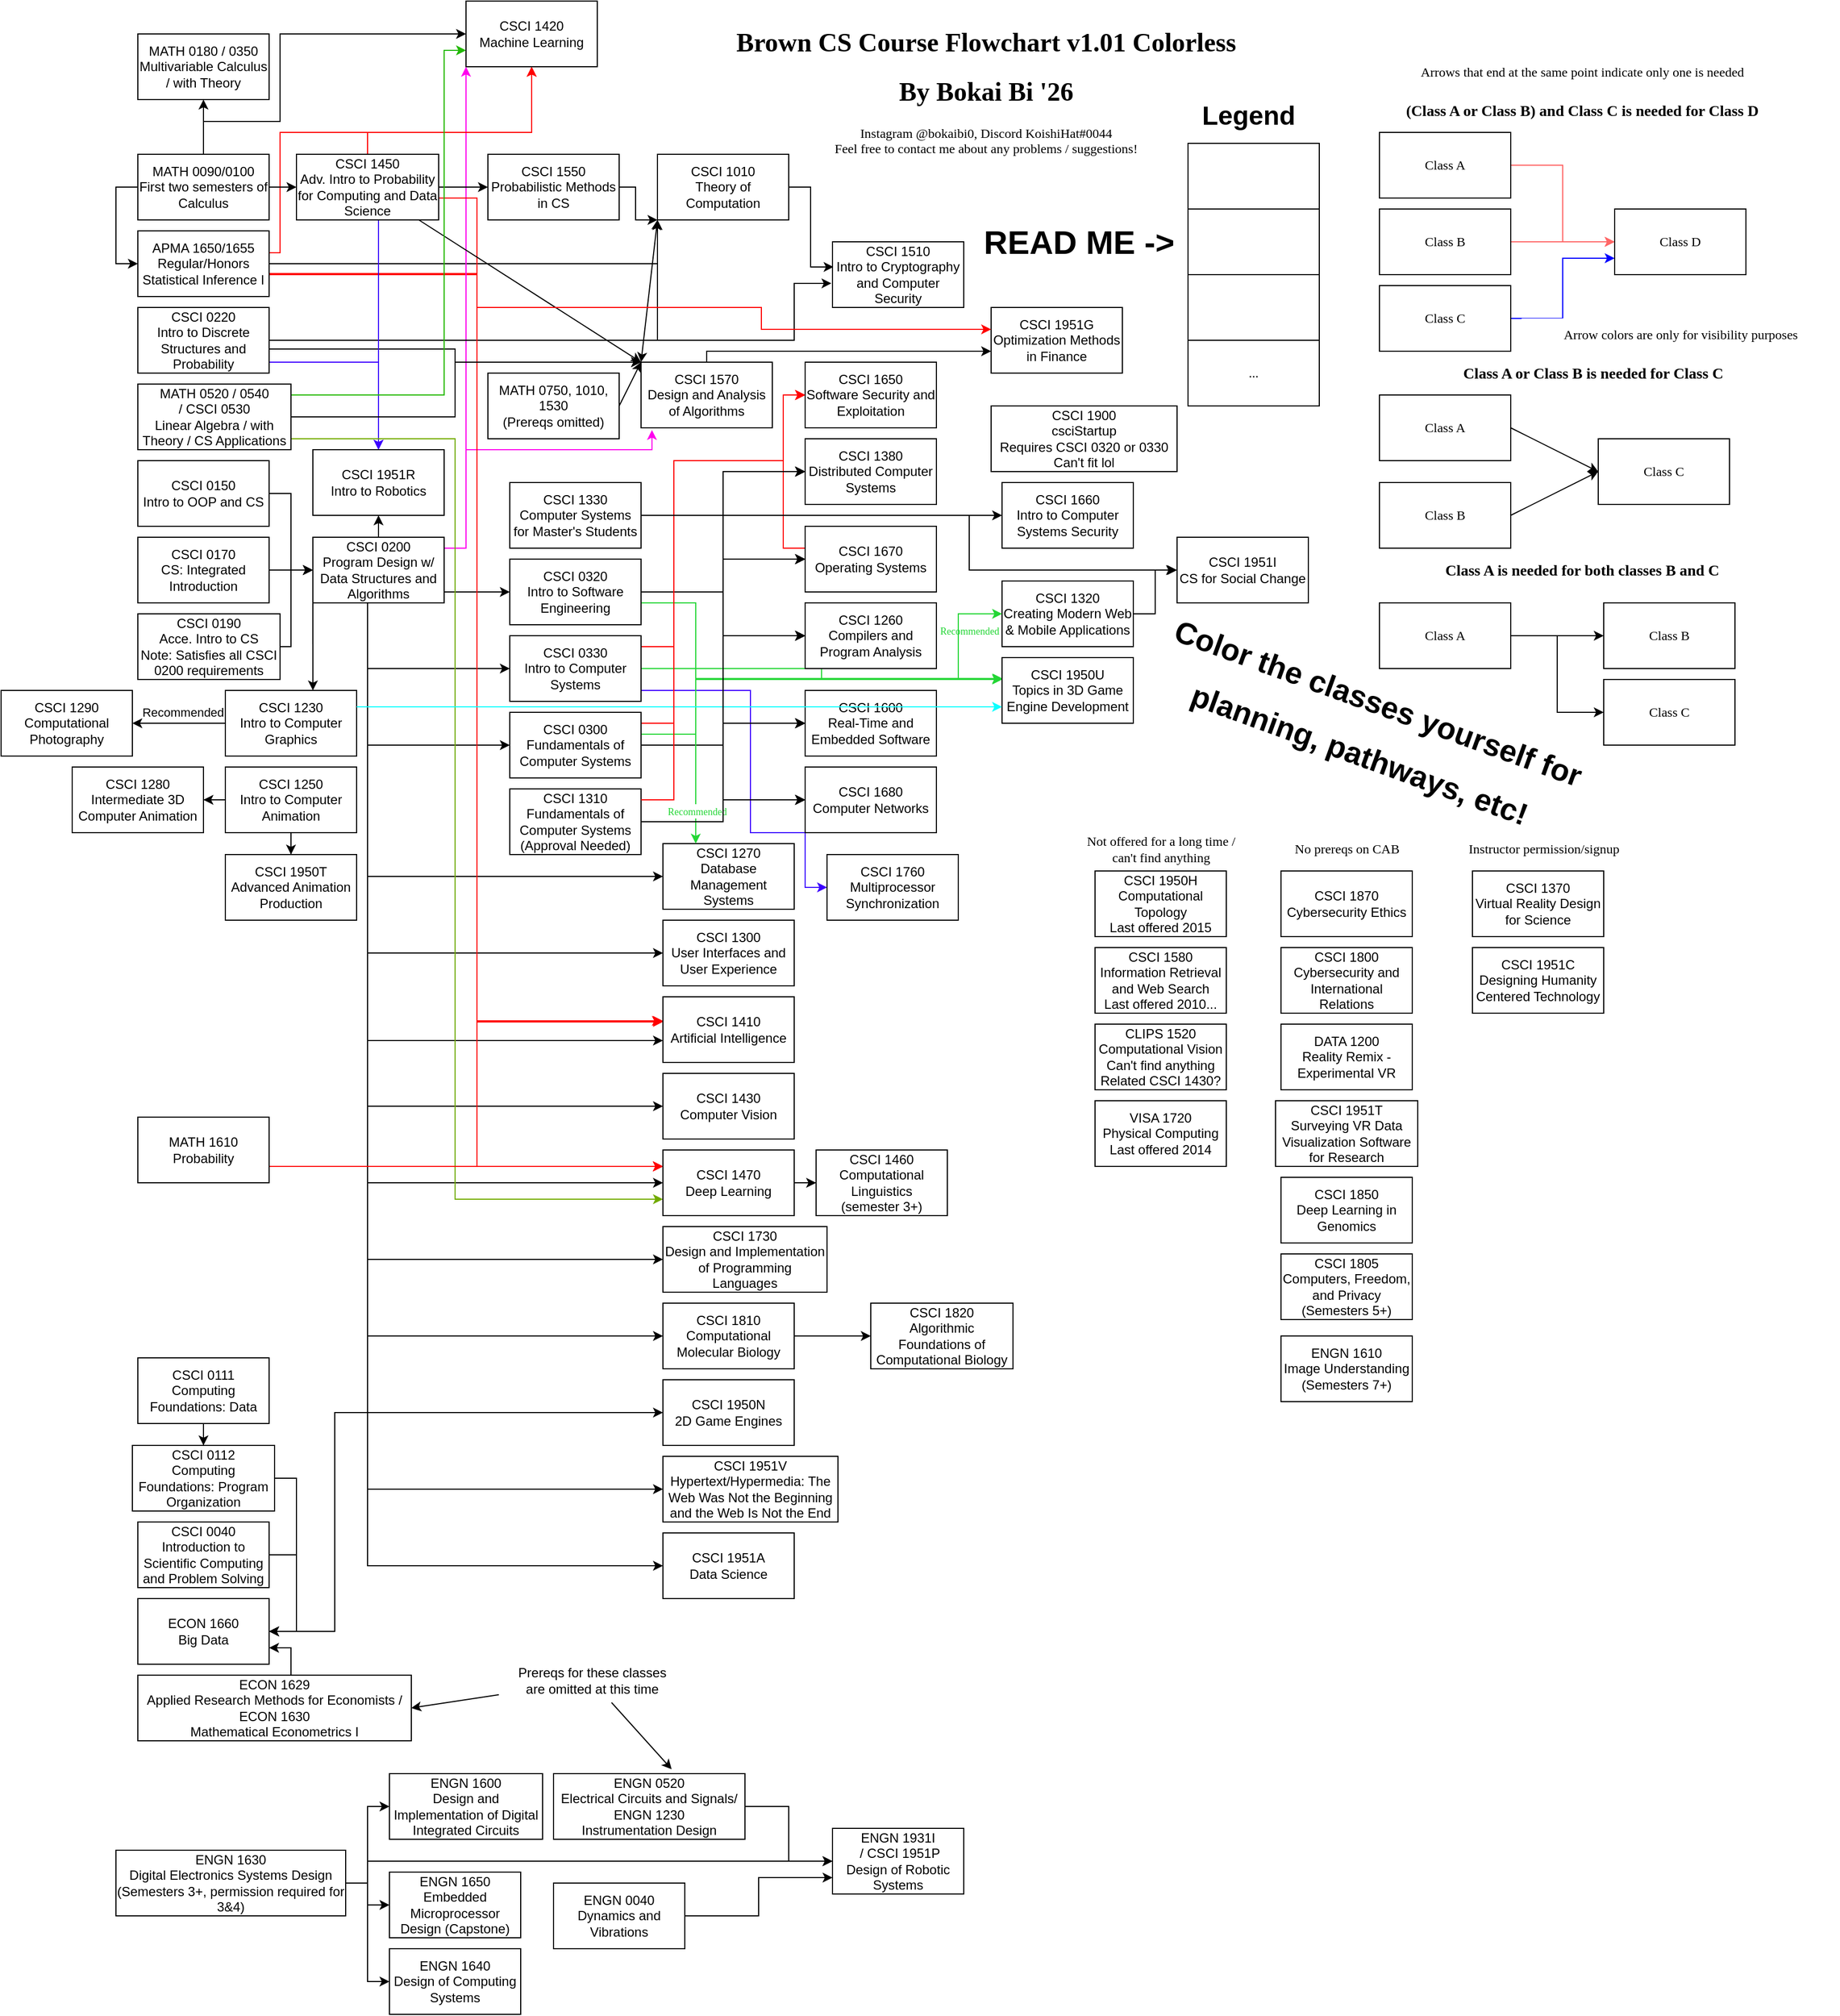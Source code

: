 <mxfile version="20.2.3" type="device"><diagram id="kgpKYQtTHZ0yAKxKKP6v" name="Page-1"><mxGraphModel dx="1662" dy="780" grid="1" gridSize="10" guides="1" tooltips="1" connect="1" arrows="1" fold="1" page="1" pageScale="1" pageWidth="850" pageHeight="1100" math="0" shadow="0"><root><mxCell id="0"/><mxCell id="1" parent="0"/><mxCell id="LoFl6waiAJPS3bQiZ-HX-32" style="edgeStyle=orthogonalEdgeStyle;rounded=0;orthogonalLoop=1;jettySize=auto;html=1;entryX=0;entryY=1;entryDx=0;entryDy=0;fillColor=#FFFFFF;" parent="1" source="LoFl6waiAJPS3bQiZ-HX-1" target="LoFl6waiAJPS3bQiZ-HX-21" edge="1"><mxGeometry relative="1" as="geometry"/></mxCell><mxCell id="LoFl6waiAJPS3bQiZ-HX-94" style="edgeStyle=orthogonalEdgeStyle;rounded=0;orthogonalLoop=1;jettySize=auto;html=1;strokeColor=#FF0000;exitX=0.992;exitY=0.65;exitDx=0;exitDy=0;exitPerimeter=0;entryX=-0.008;entryY=0.367;entryDx=0;entryDy=0;entryPerimeter=0;fillColor=#FFFFFF;" parent="1" source="LoFl6waiAJPS3bQiZ-HX-1" target="LoFl6waiAJPS3bQiZ-HX-77" edge="1"><mxGeometry relative="1" as="geometry"><mxPoint x="315" y="280" as="targetPoint"/><Array as="points"><mxPoint x="435" y="249"/><mxPoint x="435" y="932"/></Array></mxGeometry></mxCell><mxCell id="LoFl6waiAJPS3bQiZ-HX-109" style="edgeStyle=orthogonalEdgeStyle;rounded=0;orthogonalLoop=1;jettySize=auto;html=1;entryX=0;entryY=0.25;entryDx=0;entryDy=0;strokeColor=#Ff0000;fillColor=#FFFFFF;" parent="1" source="LoFl6waiAJPS3bQiZ-HX-1" target="LoFl6waiAJPS3bQiZ-HX-104" edge="1"><mxGeometry relative="1" as="geometry"><Array as="points"><mxPoint x="435" y="250"/><mxPoint x="435" y="1065"/></Array></mxGeometry></mxCell><mxCell id="LoFl6waiAJPS3bQiZ-HX-236" style="edgeStyle=orthogonalEdgeStyle;rounded=0;orthogonalLoop=1;jettySize=auto;html=1;strokeColor=#FF0000;fillColor=#FFFFFF;" parent="1" source="LoFl6waiAJPS3bQiZ-HX-1" target="LoFl6waiAJPS3bQiZ-HX-206" edge="1"><mxGeometry relative="1" as="geometry"><Array as="points"><mxPoint x="255" y="230"/><mxPoint x="255" y="120"/><mxPoint x="485" y="120"/></Array></mxGeometry></mxCell><mxCell id="LoFl6waiAJPS3bQiZ-HX-1" value="&lt;div&gt;APMA 1650/1655&lt;/div&gt;&lt;div&gt;Regular/Honors&lt;/div&gt;&lt;div&gt;Statistical Inference I&lt;br&gt;&lt;/div&gt;" style="rounded=0;whiteSpace=wrap;html=1;fillColor=#FFFFFF;" parent="1" vertex="1"><mxGeometry x="125" y="210" width="120" height="60" as="geometry"/></mxCell><mxCell id="LoFl6waiAJPS3bQiZ-HX-4" value="" style="edgeStyle=orthogonalEdgeStyle;rounded=0;orthogonalLoop=1;jettySize=auto;html=1;fillColor=#FFFFFF;" parent="1" source="LoFl6waiAJPS3bQiZ-HX-2" target="LoFl6waiAJPS3bQiZ-HX-3" edge="1"><mxGeometry relative="1" as="geometry"/></mxCell><mxCell id="LoFl6waiAJPS3bQiZ-HX-2" value="&lt;div&gt;CSCI 0111&lt;/div&gt;Computing Foundations: Data" style="rounded=0;whiteSpace=wrap;html=1;fillColor=#FFFFFF;" parent="1" vertex="1"><mxGeometry x="125" y="1240" width="120" height="60" as="geometry"/></mxCell><mxCell id="LoFl6waiAJPS3bQiZ-HX-191" style="edgeStyle=orthogonalEdgeStyle;rounded=0;orthogonalLoop=1;jettySize=auto;html=1;entryX=1;entryY=0.5;entryDx=0;entryDy=0;strokeColor=#000000;fillColor=#FFFFFF;" parent="1" source="LoFl6waiAJPS3bQiZ-HX-3" target="LoFl6waiAJPS3bQiZ-HX-174" edge="1"><mxGeometry relative="1" as="geometry"><Array as="points"><mxPoint x="270" y="1350"/><mxPoint x="270" y="1490"/></Array></mxGeometry></mxCell><mxCell id="LoFl6waiAJPS3bQiZ-HX-3" value="&lt;div&gt;CSCI 0112&lt;/div&gt;&lt;div&gt;Computing Foundations: Program Organization&lt;br&gt;&lt;/div&gt;" style="rounded=0;whiteSpace=wrap;html=1;fillColor=#FFFFFF;" parent="1" vertex="1"><mxGeometry x="120" y="1320" width="130" height="60" as="geometry"/></mxCell><mxCell id="LoFl6waiAJPS3bQiZ-HX-162" style="edgeStyle=orthogonalEdgeStyle;rounded=0;orthogonalLoop=1;jettySize=auto;html=1;entryX=0;entryY=0.5;entryDx=0;entryDy=0;strokeColor=#000000;fillColor=#FFFFFF;" parent="1" source="LoFl6waiAJPS3bQiZ-HX-5" target="LoFl6waiAJPS3bQiZ-HX-9" edge="1"><mxGeometry relative="1" as="geometry"/></mxCell><mxCell id="LoFl6waiAJPS3bQiZ-HX-5" value="&lt;div&gt;CSCI 0150&lt;/div&gt;Intro to OOP and CS" style="rounded=0;whiteSpace=wrap;html=1;fillColor=#FFFFFF;" parent="1" vertex="1"><mxGeometry x="125" y="420" width="120" height="60" as="geometry"/></mxCell><mxCell id="LoFl6waiAJPS3bQiZ-HX-11" style="edgeStyle=orthogonalEdgeStyle;rounded=0;orthogonalLoop=1;jettySize=auto;html=1;fillColor=#FFFFFF;" parent="1" source="LoFl6waiAJPS3bQiZ-HX-6" target="LoFl6waiAJPS3bQiZ-HX-9" edge="1"><mxGeometry relative="1" as="geometry"/></mxCell><mxCell id="LoFl6waiAJPS3bQiZ-HX-6" value="&lt;div&gt;CSCI 0170&lt;/div&gt;&lt;div&gt;CS: Integrated Introduction&lt;br&gt;&lt;/div&gt;" style="rounded=0;whiteSpace=wrap;html=1;fillColor=#FFFFFF;" parent="1" vertex="1"><mxGeometry x="125" y="490" width="120" height="60" as="geometry"/></mxCell><mxCell id="LoFl6waiAJPS3bQiZ-HX-161" style="edgeStyle=orthogonalEdgeStyle;rounded=0;orthogonalLoop=1;jettySize=auto;html=1;entryX=0;entryY=0.5;entryDx=0;entryDy=0;strokeColor=#000000;fillColor=#FFFFFF;" parent="1" source="LoFl6waiAJPS3bQiZ-HX-7" target="LoFl6waiAJPS3bQiZ-HX-9" edge="1"><mxGeometry relative="1" as="geometry"><Array as="points"><mxPoint x="265" y="590"/><mxPoint x="265" y="520"/></Array></mxGeometry></mxCell><mxCell id="LoFl6waiAJPS3bQiZ-HX-7" value="&lt;div&gt;CSCI 0190&lt;/div&gt;&lt;div&gt;Acce. Intro to CS&lt;/div&gt;&lt;div&gt;Note: Satisfies all CSCI 0200 requirements&lt;br&gt;&lt;/div&gt;" style="rounded=0;whiteSpace=wrap;html=1;fillColor=#FFFFFF;" parent="1" vertex="1"><mxGeometry x="125" y="560" width="130" height="60" as="geometry"/></mxCell><mxCell id="LoFl6waiAJPS3bQiZ-HX-65" style="edgeStyle=orthogonalEdgeStyle;rounded=0;orthogonalLoop=1;jettySize=auto;html=1;entryX=0;entryY=0.5;entryDx=0;entryDy=0;fillColor=#FFFFFF;" parent="1" source="LoFl6waiAJPS3bQiZ-HX-8" target="LoFl6waiAJPS3bQiZ-HX-63" edge="1"><mxGeometry relative="1" as="geometry"/></mxCell><mxCell id="LoFl6waiAJPS3bQiZ-HX-126" style="edgeStyle=orthogonalEdgeStyle;rounded=0;orthogonalLoop=1;jettySize=auto;html=1;entryX=0;entryY=0.5;entryDx=0;entryDy=0;strokeColor=#000000;fillColor=#FFFFFF;" parent="1" source="LoFl6waiAJPS3bQiZ-HX-8" target="LoFl6waiAJPS3bQiZ-HX-124" edge="1"><mxGeometry relative="1" as="geometry"/></mxCell><mxCell id="LoFl6waiAJPS3bQiZ-HX-132" style="edgeStyle=orthogonalEdgeStyle;rounded=0;orthogonalLoop=1;jettySize=auto;html=1;entryX=0;entryY=0.5;entryDx=0;entryDy=0;strokeColor=#000000;fillColor=#FFFFFF;" parent="1" source="LoFl6waiAJPS3bQiZ-HX-8" target="LoFl6waiAJPS3bQiZ-HX-130" edge="1"><mxGeometry relative="1" as="geometry"/></mxCell><mxCell id="LoFl6waiAJPS3bQiZ-HX-144" style="edgeStyle=orthogonalEdgeStyle;rounded=0;orthogonalLoop=1;jettySize=auto;html=1;entryX=0;entryY=0.5;entryDx=0;entryDy=0;strokeColor=#000000;fillColor=#FFFFFF;" parent="1" source="LoFl6waiAJPS3bQiZ-HX-8" target="LoFl6waiAJPS3bQiZ-HX-142" edge="1"><mxGeometry relative="1" as="geometry"/></mxCell><mxCell id="LoFl6waiAJPS3bQiZ-HX-202" style="edgeStyle=orthogonalEdgeStyle;rounded=0;orthogonalLoop=1;jettySize=auto;html=1;entryX=0;entryY=0.5;entryDx=0;entryDy=0;strokeColor=#000000;fillColor=#FFFFFF;" parent="1" source="LoFl6waiAJPS3bQiZ-HX-8" target="LoFl6waiAJPS3bQiZ-HX-200" edge="1"><mxGeometry relative="1" as="geometry"/></mxCell><mxCell id="LoFl6waiAJPS3bQiZ-HX-230" style="edgeStyle=orthogonalEdgeStyle;rounded=0;orthogonalLoop=1;jettySize=auto;html=1;strokeColor=#24D636;fillColor=#FFFFFF;" parent="1" source="LoFl6waiAJPS3bQiZ-HX-8" edge="1"><mxGeometry relative="1" as="geometry"><mxPoint x="915" y="620" as="targetPoint"/><Array as="points"><mxPoint x="635" y="550"/><mxPoint x="635" y="620"/></Array></mxGeometry></mxCell><mxCell id="LoFl6waiAJPS3bQiZ-HX-8" value="&lt;div&gt;CSCI 0320&lt;/div&gt;&lt;div&gt;Intro to Software Engineering&lt;br&gt;&lt;/div&gt;" style="rounded=0;whiteSpace=wrap;html=1;fillColor=#FFFFFF;" parent="1" vertex="1"><mxGeometry x="465" y="510" width="120" height="60" as="geometry"/></mxCell><mxCell id="LoFl6waiAJPS3bQiZ-HX-74" style="edgeStyle=orthogonalEdgeStyle;rounded=0;orthogonalLoop=1;jettySize=auto;html=1;entryX=0;entryY=0.5;entryDx=0;entryDy=0;fillColor=#FFFFFF;" parent="1" source="LoFl6waiAJPS3bQiZ-HX-9" target="LoFl6waiAJPS3bQiZ-HX-72" edge="1"><mxGeometry relative="1" as="geometry"><Array as="points"><mxPoint x="335" y="800"/></Array></mxGeometry></mxCell><mxCell id="LoFl6waiAJPS3bQiZ-HX-76" style="edgeStyle=orthogonalEdgeStyle;rounded=0;orthogonalLoop=1;jettySize=auto;html=1;entryX=0;entryY=0.5;entryDx=0;entryDy=0;fillColor=#FFFFFF;" parent="1" source="LoFl6waiAJPS3bQiZ-HX-9" target="LoFl6waiAJPS3bQiZ-HX-75" edge="1"><mxGeometry relative="1" as="geometry"><Array as="points"><mxPoint x="335" y="870"/></Array></mxGeometry></mxCell><mxCell id="LoFl6waiAJPS3bQiZ-HX-78" style="edgeStyle=orthogonalEdgeStyle;rounded=0;orthogonalLoop=1;jettySize=auto;html=1;fillColor=#FFFFFF;" parent="1" source="LoFl6waiAJPS3bQiZ-HX-9" edge="1"><mxGeometry relative="1" as="geometry"><mxPoint x="605" y="950" as="targetPoint"/><Array as="points"><mxPoint x="335" y="950"/><mxPoint x="605" y="950"/></Array></mxGeometry></mxCell><mxCell id="LoFl6waiAJPS3bQiZ-HX-84" style="edgeStyle=orthogonalEdgeStyle;rounded=0;orthogonalLoop=1;jettySize=auto;html=1;entryX=0;entryY=0.5;entryDx=0;entryDy=0;fillColor=#FFFFFF;" parent="1" source="LoFl6waiAJPS3bQiZ-HX-9" target="LoFl6waiAJPS3bQiZ-HX-8" edge="1"><mxGeometry relative="1" as="geometry"><Array as="points"><mxPoint x="415" y="540"/><mxPoint x="415" y="540"/></Array></mxGeometry></mxCell><mxCell id="LoFl6waiAJPS3bQiZ-HX-102" style="edgeStyle=orthogonalEdgeStyle;rounded=0;orthogonalLoop=1;jettySize=auto;html=1;entryX=0;entryY=0.5;entryDx=0;entryDy=0;strokeColor=#000000;fillColor=#FFFFFF;" parent="1" source="LoFl6waiAJPS3bQiZ-HX-9" target="LoFl6waiAJPS3bQiZ-HX-101" edge="1"><mxGeometry relative="1" as="geometry"><Array as="points"><mxPoint x="335" y="1010"/></Array></mxGeometry></mxCell><mxCell id="LoFl6waiAJPS3bQiZ-HX-105" style="edgeStyle=orthogonalEdgeStyle;rounded=0;orthogonalLoop=1;jettySize=auto;html=1;entryX=0;entryY=0.5;entryDx=0;entryDy=0;strokeColor=#000000;fillColor=#FFFFFF;" parent="1" source="LoFl6waiAJPS3bQiZ-HX-9" target="LoFl6waiAJPS3bQiZ-HX-104" edge="1"><mxGeometry relative="1" as="geometry"><Array as="points"><mxPoint x="335" y="1080"/></Array></mxGeometry></mxCell><mxCell id="LoFl6waiAJPS3bQiZ-HX-122" style="edgeStyle=orthogonalEdgeStyle;rounded=0;orthogonalLoop=1;jettySize=auto;html=1;entryX=0;entryY=0.5;entryDx=0;entryDy=0;strokeColor=#000000;fillColor=#FFFFFF;" parent="1" source="LoFl6waiAJPS3bQiZ-HX-9" target="LoFl6waiAJPS3bQiZ-HX-16" edge="1"><mxGeometry relative="1" as="geometry"><Array as="points"><mxPoint x="335" y="610"/></Array></mxGeometry></mxCell><mxCell id="LoFl6waiAJPS3bQiZ-HX-123" style="edgeStyle=orthogonalEdgeStyle;rounded=0;orthogonalLoop=1;jettySize=auto;html=1;entryX=0;entryY=0.5;entryDx=0;entryDy=0;strokeColor=#000000;fillColor=#FFFFFF;" parent="1" source="LoFl6waiAJPS3bQiZ-HX-9" target="LoFl6waiAJPS3bQiZ-HX-55" edge="1"><mxGeometry relative="1" as="geometry"><Array as="points"><mxPoint x="335" y="680"/></Array></mxGeometry></mxCell><mxCell id="LoFl6waiAJPS3bQiZ-HX-149" style="edgeStyle=orthogonalEdgeStyle;rounded=0;orthogonalLoop=1;jettySize=auto;html=1;entryX=0;entryY=0.5;entryDx=0;entryDy=0;strokeColor=#000000;fillColor=#FFFFFF;" parent="1" source="LoFl6waiAJPS3bQiZ-HX-9" target="LoFl6waiAJPS3bQiZ-HX-148" edge="1"><mxGeometry relative="1" as="geometry"><Array as="points"><mxPoint x="335" y="1150"/></Array></mxGeometry></mxCell><mxCell id="LoFl6waiAJPS3bQiZ-HX-155" style="edgeStyle=orthogonalEdgeStyle;rounded=0;orthogonalLoop=1;jettySize=auto;html=1;entryX=0;entryY=0.5;entryDx=0;entryDy=0;strokeColor=#000000;fillColor=#FFFFFF;" parent="1" source="LoFl6waiAJPS3bQiZ-HX-9" target="LoFl6waiAJPS3bQiZ-HX-154" edge="1"><mxGeometry relative="1" as="geometry"><Array as="points"><mxPoint x="335" y="1220"/></Array></mxGeometry></mxCell><mxCell id="LoFl6waiAJPS3bQiZ-HX-158" style="edgeStyle=orthogonalEdgeStyle;rounded=0;orthogonalLoop=1;jettySize=auto;html=1;entryX=0;entryY=0.5;entryDx=0;entryDy=0;strokeColor=#000000;fillColor=#FFFFFF;" parent="1" source="LoFl6waiAJPS3bQiZ-HX-9" target="LoFl6waiAJPS3bQiZ-HX-157" edge="1"><mxGeometry relative="1" as="geometry"><Array as="points"><mxPoint x="335" y="1290"/></Array></mxGeometry></mxCell><mxCell id="LoFl6waiAJPS3bQiZ-HX-169" style="edgeStyle=orthogonalEdgeStyle;rounded=0;orthogonalLoop=1;jettySize=auto;html=1;entryX=0.5;entryY=1;entryDx=0;entryDy=0;strokeColor=#000000;fillColor=#FFFFFF;" parent="1" source="LoFl6waiAJPS3bQiZ-HX-9" target="LoFl6waiAJPS3bQiZ-HX-168" edge="1"><mxGeometry relative="1" as="geometry"/></mxCell><mxCell id="LoFl6waiAJPS3bQiZ-HX-172" style="edgeStyle=orthogonalEdgeStyle;rounded=0;orthogonalLoop=1;jettySize=auto;html=1;strokeColor=#000000;fillColor=#FFFFFF;" parent="1" source="LoFl6waiAJPS3bQiZ-HX-9" target="LoFl6waiAJPS3bQiZ-HX-173" edge="1"><mxGeometry relative="1" as="geometry"><mxPoint x="435" y="1410" as="targetPoint"/><Array as="points"><mxPoint x="335" y="1360"/></Array></mxGeometry></mxCell><mxCell id="LoFl6waiAJPS3bQiZ-HX-190" style="edgeStyle=orthogonalEdgeStyle;rounded=0;orthogonalLoop=1;jettySize=auto;html=1;entryX=1;entryY=0.5;entryDx=0;entryDy=0;strokeColor=#000000;fillColor=#FFFFFF;" parent="1" source="LoFl6waiAJPS3bQiZ-HX-9" target="LoFl6waiAJPS3bQiZ-HX-174" edge="1"><mxGeometry relative="1" as="geometry"><Array as="points"><mxPoint x="335" y="1290"/><mxPoint x="305" y="1290"/><mxPoint x="305" y="1490"/></Array></mxGeometry></mxCell><mxCell id="LoFl6waiAJPS3bQiZ-HX-238" style="edgeStyle=orthogonalEdgeStyle;rounded=0;orthogonalLoop=1;jettySize=auto;html=1;entryX=0;entryY=1;entryDx=0;entryDy=0;strokeColor=#FF00EE;fillColor=#FFFFFF;" parent="1" source="LoFl6waiAJPS3bQiZ-HX-9" target="LoFl6waiAJPS3bQiZ-HX-206" edge="1"><mxGeometry relative="1" as="geometry"><Array as="points"><mxPoint x="425" y="500"/></Array></mxGeometry></mxCell><mxCell id="LoFl6waiAJPS3bQiZ-HX-242" style="edgeStyle=orthogonalEdgeStyle;rounded=0;orthogonalLoop=1;jettySize=auto;html=1;entryX=0;entryY=0.5;entryDx=0;entryDy=0;strokeColor=#000000;fillColor=#FFFFFF;" parent="1" source="LoFl6waiAJPS3bQiZ-HX-9" target="LoFl6waiAJPS3bQiZ-HX-241" edge="1"><mxGeometry relative="1" as="geometry"><Array as="points"><mxPoint x="335" y="1430"/></Array></mxGeometry></mxCell><mxCell id="LoFl6waiAJPS3bQiZ-HX-245" style="edgeStyle=orthogonalEdgeStyle;rounded=0;orthogonalLoop=1;jettySize=auto;html=1;strokeColor=#FF00EE;entryX=0.083;entryY=1.033;entryDx=0;entryDy=0;entryPerimeter=0;fillColor=#FFFFFF;" parent="1" source="LoFl6waiAJPS3bQiZ-HX-9" target="LoFl6waiAJPS3bQiZ-HX-34" edge="1"><mxGeometry relative="1" as="geometry"><Array as="points"><mxPoint x="425" y="500"/><mxPoint x="425" y="410"/><mxPoint x="595" y="410"/></Array></mxGeometry></mxCell><mxCell id="LoFl6waiAJPS3bQiZ-HX-9" value="&lt;div&gt;CSCI 0200&lt;/div&gt;Program Design w/ Data Structures and Algorithms" style="rounded=0;whiteSpace=wrap;html=1;fillColor=#FFFFFF;" parent="1" vertex="1"><mxGeometry x="285" y="490" width="120" height="60" as="geometry"/></mxCell><mxCell id="LoFl6waiAJPS3bQiZ-HX-90" style="edgeStyle=orthogonalEdgeStyle;rounded=0;orthogonalLoop=1;jettySize=auto;html=1;entryX=0;entryY=0.383;entryDx=0;entryDy=0;strokeColor=#FF0000;entryPerimeter=0;fillColor=#FFFFFF;" parent="1" source="LoFl6waiAJPS3bQiZ-HX-15" target="LoFl6waiAJPS3bQiZ-HX-77" edge="1"><mxGeometry relative="1" as="geometry"><Array as="points"><mxPoint x="435" y="310"/><mxPoint x="435" y="933"/></Array></mxGeometry></mxCell><mxCell id="LoFl6waiAJPS3bQiZ-HX-91" style="edgeStyle=orthogonalEdgeStyle;rounded=0;orthogonalLoop=1;jettySize=auto;html=1;entryX=0;entryY=0;entryDx=0;entryDy=0;strokeColor=#000000;fillColor=#FFFFFF;" parent="1" target="LoFl6waiAJPS3bQiZ-HX-34" edge="1"><mxGeometry relative="1" as="geometry"><mxPoint x="245" y="318" as="sourcePoint"/><Array as="points"><mxPoint x="415" y="318"/><mxPoint x="415" y="330"/></Array></mxGeometry></mxCell><mxCell id="LoFl6waiAJPS3bQiZ-HX-110" style="edgeStyle=orthogonalEdgeStyle;rounded=0;orthogonalLoop=1;jettySize=auto;html=1;entryX=0;entryY=0.25;entryDx=0;entryDy=0;strokeColor=#Ff0000;fillColor=#FFFFFF;" parent="1" source="LoFl6waiAJPS3bQiZ-HX-15" target="LoFl6waiAJPS3bQiZ-HX-104" edge="1"><mxGeometry relative="1" as="geometry"><Array as="points"><mxPoint x="435" y="310"/><mxPoint x="435" y="1065"/></Array></mxGeometry></mxCell><mxCell id="LoFl6waiAJPS3bQiZ-HX-117" style="edgeStyle=orthogonalEdgeStyle;rounded=0;orthogonalLoop=1;jettySize=auto;html=1;entryX=-0.008;entryY=0.633;entryDx=0;entryDy=0;entryPerimeter=0;strokeColor=#000000;fillColor=#FFFFFF;" parent="1" source="LoFl6waiAJPS3bQiZ-HX-15" target="LoFl6waiAJPS3bQiZ-HX-115" edge="1"><mxGeometry relative="1" as="geometry"><Array as="points"><mxPoint x="725" y="310"/><mxPoint x="725" y="258"/></Array></mxGeometry></mxCell><mxCell id="LoFl6waiAJPS3bQiZ-HX-119" style="edgeStyle=orthogonalEdgeStyle;rounded=0;orthogonalLoop=1;jettySize=auto;html=1;entryX=0;entryY=1;entryDx=0;entryDy=0;strokeColor=#000000;fillColor=#FFFFFF;" parent="1" source="LoFl6waiAJPS3bQiZ-HX-15" target="LoFl6waiAJPS3bQiZ-HX-21" edge="1"><mxGeometry relative="1" as="geometry"><Array as="points"><mxPoint x="600" y="310"/></Array></mxGeometry></mxCell><mxCell id="LoFl6waiAJPS3bQiZ-HX-170" style="edgeStyle=orthogonalEdgeStyle;rounded=0;orthogonalLoop=1;jettySize=auto;html=1;entryX=0.5;entryY=0;entryDx=0;entryDy=0;strokeColor=#3C00FF;fillColor=#FFFFFF;" parent="1" source="LoFl6waiAJPS3bQiZ-HX-15" target="LoFl6waiAJPS3bQiZ-HX-168" edge="1"><mxGeometry relative="1" as="geometry"><Array as="points"><mxPoint x="345" y="330"/></Array></mxGeometry></mxCell><mxCell id="LoFl6waiAJPS3bQiZ-HX-15" value="&lt;div&gt;CSCI 0220&lt;/div&gt;&lt;div&gt;Intro to Discrete Structures and Probability&lt;br&gt;&lt;/div&gt;" style="rounded=0;whiteSpace=wrap;html=1;fillColor=#FFFFFF;" parent="1" vertex="1"><mxGeometry x="125" y="280" width="120" height="60" as="geometry"/></mxCell><mxCell id="LoFl6waiAJPS3bQiZ-HX-66" style="edgeStyle=orthogonalEdgeStyle;rounded=0;orthogonalLoop=1;jettySize=auto;html=1;entryX=0;entryY=0.5;entryDx=0;entryDy=0;fillColor=#FFFFFF;" parent="1" source="LoFl6waiAJPS3bQiZ-HX-16" target="LoFl6waiAJPS3bQiZ-HX-63" edge="1"><mxGeometry relative="1" as="geometry"/></mxCell><mxCell id="LoFl6waiAJPS3bQiZ-HX-127" style="edgeStyle=orthogonalEdgeStyle;rounded=0;orthogonalLoop=1;jettySize=auto;html=1;entryX=0;entryY=0.5;entryDx=0;entryDy=0;strokeColor=#000000;fillColor=#FFFFFF;" parent="1" source="LoFl6waiAJPS3bQiZ-HX-16" target="LoFl6waiAJPS3bQiZ-HX-124" edge="1"><mxGeometry relative="1" as="geometry"/></mxCell><mxCell id="LoFl6waiAJPS3bQiZ-HX-133" style="edgeStyle=orthogonalEdgeStyle;rounded=0;orthogonalLoop=1;jettySize=auto;html=1;entryX=0;entryY=0.5;entryDx=0;entryDy=0;strokeColor=#000000;fillColor=#FFFFFF;" parent="1" source="LoFl6waiAJPS3bQiZ-HX-16" target="LoFl6waiAJPS3bQiZ-HX-130" edge="1"><mxGeometry relative="1" as="geometry"/></mxCell><mxCell id="LoFl6waiAJPS3bQiZ-HX-138" style="edgeStyle=orthogonalEdgeStyle;rounded=0;orthogonalLoop=1;jettySize=auto;html=1;entryX=0;entryY=0.5;entryDx=0;entryDy=0;strokeColor=#FF0000;fillColor=#FFFFFF;" parent="1" source="LoFl6waiAJPS3bQiZ-HX-16" target="LoFl6waiAJPS3bQiZ-HX-136" edge="1"><mxGeometry relative="1" as="geometry"><Array as="points"><mxPoint x="615" y="590"/><mxPoint x="615" y="420"/><mxPoint x="715" y="420"/><mxPoint x="715" y="360"/></Array></mxGeometry></mxCell><mxCell id="LoFl6waiAJPS3bQiZ-HX-145" style="edgeStyle=orthogonalEdgeStyle;rounded=0;orthogonalLoop=1;jettySize=auto;html=1;entryX=0;entryY=0.5;entryDx=0;entryDy=0;strokeColor=#000000;fillColor=#FFFFFF;" parent="1" source="LoFl6waiAJPS3bQiZ-HX-16" target="LoFl6waiAJPS3bQiZ-HX-142" edge="1"><mxGeometry relative="1" as="geometry"/></mxCell><mxCell id="LoFl6waiAJPS3bQiZ-HX-151" style="edgeStyle=orthogonalEdgeStyle;rounded=0;orthogonalLoop=1;jettySize=auto;html=1;entryX=0;entryY=0.5;entryDx=0;entryDy=0;strokeColor=#3C00FF;fillColor=#FFFFFF;" parent="1" source="LoFl6waiAJPS3bQiZ-HX-16" target="LoFl6waiAJPS3bQiZ-HX-150" edge="1"><mxGeometry relative="1" as="geometry"><Array as="points"><mxPoint x="685" y="630"/><mxPoint x="685" y="760"/><mxPoint x="735" y="760"/><mxPoint x="735" y="810"/></Array></mxGeometry></mxCell><mxCell id="LoFl6waiAJPS3bQiZ-HX-203" style="edgeStyle=orthogonalEdgeStyle;rounded=0;orthogonalLoop=1;jettySize=auto;html=1;entryX=0;entryY=0.5;entryDx=0;entryDy=0;strokeColor=#000000;fillColor=#FFFFFF;" parent="1" source="LoFl6waiAJPS3bQiZ-HX-16" target="LoFl6waiAJPS3bQiZ-HX-200" edge="1"><mxGeometry relative="1" as="geometry"/></mxCell><mxCell id="LoFl6waiAJPS3bQiZ-HX-228" style="edgeStyle=orthogonalEdgeStyle;rounded=0;orthogonalLoop=1;jettySize=auto;html=1;entryX=0.009;entryY=0.324;entryDx=0;entryDy=0;strokeColor=#24D636;entryPerimeter=0;fillColor=#FFFFFF;" parent="1" source="LoFl6waiAJPS3bQiZ-HX-16" target="LoFl6waiAJPS3bQiZ-HX-226" edge="1"><mxGeometry relative="1" as="geometry"><Array as="points"/></mxGeometry></mxCell><mxCell id="LoFl6waiAJPS3bQiZ-HX-16" value="&lt;div&gt;CSCI 0330&lt;/div&gt;&lt;div&gt;Intro to Computer Systems&lt;br&gt;&lt;/div&gt;" style="rounded=0;whiteSpace=wrap;html=1;fillColor=#FFFFFF;" parent="1" vertex="1"><mxGeometry x="465" y="580" width="120" height="60" as="geometry"/></mxCell><mxCell id="LoFl6waiAJPS3bQiZ-HX-118" style="edgeStyle=orthogonalEdgeStyle;rounded=0;orthogonalLoop=1;jettySize=auto;html=1;entryX=0.008;entryY=0.383;entryDx=0;entryDy=0;entryPerimeter=0;strokeColor=#000000;fillColor=#FFFFFF;" parent="1" source="LoFl6waiAJPS3bQiZ-HX-21" target="LoFl6waiAJPS3bQiZ-HX-115" edge="1"><mxGeometry relative="1" as="geometry"/></mxCell><mxCell id="LoFl6waiAJPS3bQiZ-HX-21" value="&lt;div&gt;CSCI 1010&lt;/div&gt;&lt;div&gt;Theory of Computation&lt;br&gt;&lt;/div&gt;" style="rounded=0;whiteSpace=wrap;html=1;fillColor=#FFFFFF;" parent="1" vertex="1"><mxGeometry x="600" y="140" width="120" height="60" as="geometry"/></mxCell><mxCell id="LoFl6waiAJPS3bQiZ-HX-27" style="edgeStyle=orthogonalEdgeStyle;rounded=0;orthogonalLoop=1;jettySize=auto;html=1;entryX=0;entryY=1;entryDx=0;entryDy=0;fillColor=#FFFFFF;" parent="1" source="LoFl6waiAJPS3bQiZ-HX-26" target="LoFl6waiAJPS3bQiZ-HX-21" edge="1"><mxGeometry relative="1" as="geometry"><Array as="points"><mxPoint x="580" y="170"/><mxPoint x="580" y="200"/></Array></mxGeometry></mxCell><mxCell id="LoFl6waiAJPS3bQiZ-HX-26" value="&lt;div&gt;CSCI 1550&lt;/div&gt;&lt;div&gt;Probabilistic Methods in CS&lt;br&gt;&lt;/div&gt;" style="rounded=0;whiteSpace=wrap;html=1;fillColor=#FFFFFF;" parent="1" vertex="1"><mxGeometry x="445" y="140" width="120" height="60" as="geometry"/></mxCell><mxCell id="LoFl6waiAJPS3bQiZ-HX-31" style="edgeStyle=orthogonalEdgeStyle;rounded=0;orthogonalLoop=1;jettySize=auto;html=1;entryX=0;entryY=0.5;entryDx=0;entryDy=0;fillColor=#FFFFFF;" parent="1" source="LoFl6waiAJPS3bQiZ-HX-28" target="LoFl6waiAJPS3bQiZ-HX-26" edge="1"><mxGeometry relative="1" as="geometry"/></mxCell><mxCell id="LoFl6waiAJPS3bQiZ-HX-93" style="edgeStyle=orthogonalEdgeStyle;rounded=0;orthogonalLoop=1;jettySize=auto;html=1;entryX=0;entryY=0.367;entryDx=0;entryDy=0;entryPerimeter=0;strokeColor=#FF0000;fillColor=#FFFFFF;" parent="1" source="LoFl6waiAJPS3bQiZ-HX-28" target="LoFl6waiAJPS3bQiZ-HX-77" edge="1"><mxGeometry relative="1" as="geometry"><Array as="points"><mxPoint x="435" y="180"/><mxPoint x="435" y="932"/></Array></mxGeometry></mxCell><mxCell id="LoFl6waiAJPS3bQiZ-HX-108" style="edgeStyle=orthogonalEdgeStyle;rounded=0;orthogonalLoop=1;jettySize=auto;html=1;entryX=0;entryY=0.25;entryDx=0;entryDy=0;strokeColor=#Ff0000;fillColor=#FFFFFF;" parent="1" source="LoFl6waiAJPS3bQiZ-HX-28" target="LoFl6waiAJPS3bQiZ-HX-104" edge="1"><mxGeometry relative="1" as="geometry"><Array as="points"><mxPoint x="435" y="180"/><mxPoint x="435" y="1065"/></Array></mxGeometry></mxCell><mxCell id="LoFl6waiAJPS3bQiZ-HX-171" style="edgeStyle=orthogonalEdgeStyle;rounded=0;orthogonalLoop=1;jettySize=auto;html=1;strokeColor=#3C00FF;fillColor=#FFFFFF;" parent="1" source="LoFl6waiAJPS3bQiZ-HX-28" target="LoFl6waiAJPS3bQiZ-HX-168" edge="1"><mxGeometry relative="1" as="geometry"><Array as="points"><mxPoint x="345" y="260"/><mxPoint x="345" y="260"/></Array></mxGeometry></mxCell><mxCell id="LoFl6waiAJPS3bQiZ-HX-235" style="edgeStyle=orthogonalEdgeStyle;rounded=0;orthogonalLoop=1;jettySize=auto;html=1;strokeColor=#FF0000;fillColor=#FFFFFF;" parent="1" source="LoFl6waiAJPS3bQiZ-HX-28" target="LoFl6waiAJPS3bQiZ-HX-206" edge="1"><mxGeometry relative="1" as="geometry"><Array as="points"><mxPoint x="335" y="120"/><mxPoint x="485" y="120"/></Array></mxGeometry></mxCell><mxCell id="LoFl6waiAJPS3bQiZ-HX-28" value="&lt;div&gt;CSCI 1450&lt;br&gt;&lt;/div&gt;&lt;div&gt;Adv. Intro to Probability for Computing and Data Science&lt;/div&gt;" style="rounded=0;whiteSpace=wrap;html=1;fillColor=#FFFFFF;" parent="1" vertex="1"><mxGeometry x="270" y="140" width="130" height="60" as="geometry"/></mxCell><mxCell id="LoFl6waiAJPS3bQiZ-HX-30" style="edgeStyle=orthogonalEdgeStyle;rounded=0;orthogonalLoop=1;jettySize=auto;html=1;entryX=0;entryY=0.5;entryDx=0;entryDy=0;fillColor=#FFFFFF;" parent="1" source="LoFl6waiAJPS3bQiZ-HX-29" target="LoFl6waiAJPS3bQiZ-HX-28" edge="1"><mxGeometry relative="1" as="geometry"/></mxCell><mxCell id="LoFl6waiAJPS3bQiZ-HX-197" style="edgeStyle=orthogonalEdgeStyle;rounded=0;orthogonalLoop=1;jettySize=auto;html=1;entryX=0.5;entryY=1;entryDx=0;entryDy=0;strokeColor=#000000;fillColor=#FFFFFF;" parent="1" source="LoFl6waiAJPS3bQiZ-HX-29" target="LoFl6waiAJPS3bQiZ-HX-194" edge="1"><mxGeometry relative="1" as="geometry"/></mxCell><mxCell id="LoFl6waiAJPS3bQiZ-HX-234" style="edgeStyle=orthogonalEdgeStyle;rounded=0;orthogonalLoop=1;jettySize=auto;html=1;entryX=0;entryY=0.5;entryDx=0;entryDy=0;strokeColor=#000000;fillColor=#FFFFFF;" parent="1" source="LoFl6waiAJPS3bQiZ-HX-29" target="LoFl6waiAJPS3bQiZ-HX-206" edge="1"><mxGeometry relative="1" as="geometry"><Array as="points"><mxPoint x="185" y="110"/><mxPoint x="255" y="110"/><mxPoint x="255" y="30"/></Array></mxGeometry></mxCell><mxCell id="bfNJ70l7KwVTZAPYyj7J-2" style="edgeStyle=orthogonalEdgeStyle;rounded=0;orthogonalLoop=1;jettySize=auto;html=1;entryX=0;entryY=0.5;entryDx=0;entryDy=0;fillColor=#FFFFFF;" parent="1" source="LoFl6waiAJPS3bQiZ-HX-29" target="LoFl6waiAJPS3bQiZ-HX-1" edge="1"><mxGeometry relative="1" as="geometry"><Array as="points"><mxPoint x="105" y="170"/><mxPoint x="105" y="240"/></Array></mxGeometry></mxCell><mxCell id="LoFl6waiAJPS3bQiZ-HX-29" value="&lt;div&gt;MATH 0090/0100&lt;/div&gt;&lt;div&gt;First two semesters of Calculus&lt;br&gt;&lt;/div&gt;" style="rounded=0;whiteSpace=wrap;html=1;fillColor=#FFFFFF;" parent="1" vertex="1"><mxGeometry x="125" y="140" width="120" height="60" as="geometry"/></mxCell><mxCell id="jdjO-EPIbscV-3L8F_KI-5" style="edgeStyle=orthogonalEdgeStyle;rounded=0;orthogonalLoop=1;jettySize=auto;html=1;strokeColor=#000000;fillColor=#FFFFFF;" parent="1" source="LoFl6waiAJPS3bQiZ-HX-34" target="jdjO-EPIbscV-3L8F_KI-4" edge="1"><mxGeometry relative="1" as="geometry"><Array as="points"><mxPoint x="645" y="320"/></Array></mxGeometry></mxCell><mxCell id="LoFl6waiAJPS3bQiZ-HX-34" value="&lt;div&gt;CSCI 1570&lt;/div&gt;&lt;div&gt;Design and Analysis of Algorithms&lt;br&gt;&lt;/div&gt;" style="rounded=0;whiteSpace=wrap;html=1;fillColor=#FFFFFF;" parent="1" vertex="1"><mxGeometry x="585" y="330" width="120" height="60" as="geometry"/></mxCell><mxCell id="LoFl6waiAJPS3bQiZ-HX-42" value="" style="endArrow=classic;html=1;rounded=0;entryX=0;entryY=0;entryDx=0;entryDy=0;fillColor=#FFFFFF;" parent="1" source="LoFl6waiAJPS3bQiZ-HX-28" target="LoFl6waiAJPS3bQiZ-HX-34" edge="1"><mxGeometry width="50" height="50" relative="1" as="geometry"><mxPoint x="375" y="360" as="sourcePoint"/><mxPoint x="425" y="310" as="targetPoint"/></mxGeometry></mxCell><mxCell id="LoFl6waiAJPS3bQiZ-HX-46" style="edgeStyle=orthogonalEdgeStyle;rounded=0;orthogonalLoop=1;jettySize=auto;html=1;entryX=0;entryY=0;entryDx=0;entryDy=0;fillColor=#FFFFFF;" parent="1" source="LoFl6waiAJPS3bQiZ-HX-44" target="LoFl6waiAJPS3bQiZ-HX-34" edge="1"><mxGeometry relative="1" as="geometry"><Array as="points"><mxPoint x="415" y="380"/><mxPoint x="415" y="330"/></Array></mxGeometry></mxCell><mxCell id="LoFl6waiAJPS3bQiZ-HX-106" style="edgeStyle=orthogonalEdgeStyle;rounded=0;orthogonalLoop=1;jettySize=auto;html=1;entryX=0;entryY=0.75;entryDx=0;entryDy=0;strokeColor=#72AB00;fillColor=#FFFFFF;" parent="1" source="LoFl6waiAJPS3bQiZ-HX-44" target="LoFl6waiAJPS3bQiZ-HX-104" edge="1"><mxGeometry relative="1" as="geometry"><Array as="points"><mxPoint x="415" y="400"/><mxPoint x="415" y="1095"/></Array></mxGeometry></mxCell><mxCell id="LoFl6waiAJPS3bQiZ-HX-237" style="edgeStyle=orthogonalEdgeStyle;rounded=0;orthogonalLoop=1;jettySize=auto;html=1;entryX=0;entryY=0.75;entryDx=0;entryDy=0;strokeColor=#22B804;fillColor=#FFFFFF;" parent="1" source="LoFl6waiAJPS3bQiZ-HX-44" target="LoFl6waiAJPS3bQiZ-HX-206" edge="1"><mxGeometry relative="1" as="geometry"><Array as="points"><mxPoint x="405" y="360"/><mxPoint x="405" y="45"/></Array></mxGeometry></mxCell><mxCell id="LoFl6waiAJPS3bQiZ-HX-44" value="&lt;div&gt;MATH 0520 / 0540&lt;/div&gt;&lt;div&gt;/ CSCI 0530&lt;/div&gt;&lt;div&gt;Linear Algebra / with Theory / CS Applications&lt;br&gt;&lt;/div&gt;" style="rounded=0;whiteSpace=wrap;html=1;fillColor=#FFFFFF;" parent="1" vertex="1"><mxGeometry x="125" y="350" width="140" height="60" as="geometry"/></mxCell><mxCell id="LoFl6waiAJPS3bQiZ-HX-48" value="" style="endArrow=classic;startArrow=classic;html=1;rounded=0;entryX=0;entryY=1;entryDx=0;entryDy=0;exitX=0;exitY=0;exitDx=0;exitDy=0;fillColor=#FFFFFF;" parent="1" source="LoFl6waiAJPS3bQiZ-HX-34" target="LoFl6waiAJPS3bQiZ-HX-21" edge="1"><mxGeometry width="50" height="50" relative="1" as="geometry"><mxPoint x="375" y="360" as="sourcePoint"/><mxPoint x="425" y="310" as="targetPoint"/></mxGeometry></mxCell><mxCell id="LoFl6waiAJPS3bQiZ-HX-49" value="&lt;div&gt;MATH 0750, 1010, 1530&lt;/div&gt;&lt;div&gt;(Prereqs omitted)&lt;br&gt;&lt;/div&gt;" style="rounded=0;whiteSpace=wrap;html=1;fillColor=#FFFFFF;" parent="1" vertex="1"><mxGeometry x="445" y="340" width="120" height="60" as="geometry"/></mxCell><mxCell id="LoFl6waiAJPS3bQiZ-HX-67" style="edgeStyle=orthogonalEdgeStyle;rounded=0;orthogonalLoop=1;jettySize=auto;html=1;entryX=0;entryY=0.5;entryDx=0;entryDy=0;fillColor=#FFFFFF;" parent="1" source="LoFl6waiAJPS3bQiZ-HX-55" target="LoFl6waiAJPS3bQiZ-HX-63" edge="1"><mxGeometry relative="1" as="geometry"/></mxCell><mxCell id="LoFl6waiAJPS3bQiZ-HX-128" style="edgeStyle=orthogonalEdgeStyle;rounded=0;orthogonalLoop=1;jettySize=auto;html=1;entryX=0;entryY=0.5;entryDx=0;entryDy=0;strokeColor=#000000;fillColor=#FFFFFF;" parent="1" source="LoFl6waiAJPS3bQiZ-HX-55" target="LoFl6waiAJPS3bQiZ-HX-124" edge="1"><mxGeometry relative="1" as="geometry"/></mxCell><mxCell id="LoFl6waiAJPS3bQiZ-HX-134" style="edgeStyle=orthogonalEdgeStyle;rounded=0;orthogonalLoop=1;jettySize=auto;html=1;entryX=0;entryY=0.5;entryDx=0;entryDy=0;strokeColor=#000000;fillColor=#FFFFFF;" parent="1" source="LoFl6waiAJPS3bQiZ-HX-55" target="LoFl6waiAJPS3bQiZ-HX-130" edge="1"><mxGeometry relative="1" as="geometry"/></mxCell><mxCell id="LoFl6waiAJPS3bQiZ-HX-140" style="edgeStyle=orthogonalEdgeStyle;rounded=0;orthogonalLoop=1;jettySize=auto;html=1;entryX=0;entryY=0.5;entryDx=0;entryDy=0;strokeColor=#FF0000;fillColor=#FFFFFF;" parent="1" source="LoFl6waiAJPS3bQiZ-HX-55" target="LoFl6waiAJPS3bQiZ-HX-136" edge="1"><mxGeometry relative="1" as="geometry"><Array as="points"><mxPoint x="615" y="660"/><mxPoint x="615" y="420"/><mxPoint x="715" y="420"/><mxPoint x="715" y="360"/></Array></mxGeometry></mxCell><mxCell id="LoFl6waiAJPS3bQiZ-HX-146" style="edgeStyle=orthogonalEdgeStyle;rounded=0;orthogonalLoop=1;jettySize=auto;html=1;entryX=0;entryY=0.5;entryDx=0;entryDy=0;strokeColor=#000000;fillColor=#FFFFFF;" parent="1" source="LoFl6waiAJPS3bQiZ-HX-55" target="LoFl6waiAJPS3bQiZ-HX-142" edge="1"><mxGeometry relative="1" as="geometry"/></mxCell><mxCell id="LoFl6waiAJPS3bQiZ-HX-204" style="edgeStyle=orthogonalEdgeStyle;rounded=0;orthogonalLoop=1;jettySize=auto;html=1;entryX=0;entryY=0.5;entryDx=0;entryDy=0;strokeColor=#000000;fillColor=#FFFFFF;" parent="1" source="LoFl6waiAJPS3bQiZ-HX-55" target="LoFl6waiAJPS3bQiZ-HX-200" edge="1"><mxGeometry relative="1" as="geometry"/></mxCell><mxCell id="LoFl6waiAJPS3bQiZ-HX-229" style="edgeStyle=orthogonalEdgeStyle;rounded=0;orthogonalLoop=1;jettySize=auto;html=1;strokeColor=#24D636;entryX=0.001;entryY=0.319;entryDx=0;entryDy=0;entryPerimeter=0;fillColor=#FFFFFF;" parent="1" source="LoFl6waiAJPS3bQiZ-HX-55" target="LoFl6waiAJPS3bQiZ-HX-226" edge="1"><mxGeometry relative="1" as="geometry"><Array as="points"><mxPoint x="635" y="670"/><mxPoint x="635" y="619"/></Array></mxGeometry></mxCell><mxCell id="LoFl6waiAJPS3bQiZ-HX-55" value="&lt;div&gt;CSCI 0300&lt;/div&gt;&lt;div&gt;Fundamentals of Computer Systems&lt;br&gt;&lt;/div&gt;" style="rounded=0;whiteSpace=wrap;html=1;fillColor=#FFFFFF;" parent="1" vertex="1"><mxGeometry x="465" y="650" width="120" height="60" as="geometry"/></mxCell><mxCell id="LoFl6waiAJPS3bQiZ-HX-59" value="&lt;div&gt;CSCI 1230&lt;/div&gt;&lt;div&gt;Intro to Computer Graphics&lt;br&gt;&lt;/div&gt;" style="rounded=0;whiteSpace=wrap;html=1;fillColor=#FFFFFF;" parent="1" vertex="1"><mxGeometry x="205" y="630" width="120" height="60" as="geometry"/></mxCell><mxCell id="LoFl6waiAJPS3bQiZ-HX-166" style="edgeStyle=orthogonalEdgeStyle;rounded=0;orthogonalLoop=1;jettySize=auto;html=1;strokeColor=#000000;fillColor=#FFFFFF;" parent="1" source="LoFl6waiAJPS3bQiZ-HX-62" target="LoFl6waiAJPS3bQiZ-HX-165" edge="1"><mxGeometry relative="1" as="geometry"/></mxCell><mxCell id="LoFl6waiAJPS3bQiZ-HX-199" style="edgeStyle=orthogonalEdgeStyle;rounded=0;orthogonalLoop=1;jettySize=auto;html=1;strokeColor=#000000;fillColor=#FFFFFF;" parent="1" source="LoFl6waiAJPS3bQiZ-HX-62" target="LoFl6waiAJPS3bQiZ-HX-198" edge="1"><mxGeometry relative="1" as="geometry"/></mxCell><mxCell id="LoFl6waiAJPS3bQiZ-HX-62" value="&lt;div&gt;CSCI 1250&lt;/div&gt;&lt;div&gt;Intro to Computer Animation&lt;br&gt;&lt;/div&gt;" style="rounded=0;whiteSpace=wrap;html=1;fillColor=#FFFFFF;" parent="1" vertex="1"><mxGeometry x="205" y="700" width="120" height="60" as="geometry"/></mxCell><mxCell id="LoFl6waiAJPS3bQiZ-HX-63" value="&lt;div&gt;CSCI 1260&lt;/div&gt;&lt;div&gt;Compilers and Program Analysis&lt;br&gt;&lt;/div&gt;" style="rounded=0;whiteSpace=wrap;html=1;fillColor=#FFFFFF;" parent="1" vertex="1"><mxGeometry x="735" y="550" width="120" height="60" as="geometry"/></mxCell><mxCell id="LoFl6waiAJPS3bQiZ-HX-120" style="edgeStyle=orthogonalEdgeStyle;rounded=0;orthogonalLoop=1;jettySize=auto;html=1;entryX=0;entryY=0.5;entryDx=0;entryDy=0;strokeColor=#000000;fillColor=#FFFFFF;" parent="1" source="LoFl6waiAJPS3bQiZ-HX-68" target="LoFl6waiAJPS3bQiZ-HX-63" edge="1"><mxGeometry relative="1" as="geometry"/></mxCell><mxCell id="LoFl6waiAJPS3bQiZ-HX-129" style="edgeStyle=orthogonalEdgeStyle;rounded=0;orthogonalLoop=1;jettySize=auto;html=1;entryX=0;entryY=0.5;entryDx=0;entryDy=0;strokeColor=#000000;fillColor=#FFFFFF;" parent="1" source="LoFl6waiAJPS3bQiZ-HX-68" target="LoFl6waiAJPS3bQiZ-HX-124" edge="1"><mxGeometry relative="1" as="geometry"/></mxCell><mxCell id="LoFl6waiAJPS3bQiZ-HX-135" style="edgeStyle=orthogonalEdgeStyle;rounded=0;orthogonalLoop=1;jettySize=auto;html=1;entryX=0;entryY=0.5;entryDx=0;entryDy=0;strokeColor=#000000;fillColor=#FFFFFF;" parent="1" source="LoFl6waiAJPS3bQiZ-HX-68" target="LoFl6waiAJPS3bQiZ-HX-130" edge="1"><mxGeometry relative="1" as="geometry"/></mxCell><mxCell id="LoFl6waiAJPS3bQiZ-HX-147" style="edgeStyle=orthogonalEdgeStyle;rounded=0;orthogonalLoop=1;jettySize=auto;html=1;entryX=0;entryY=0.5;entryDx=0;entryDy=0;strokeColor=#000000;fillColor=#FFFFFF;" parent="1" source="LoFl6waiAJPS3bQiZ-HX-68" target="LoFl6waiAJPS3bQiZ-HX-142" edge="1"><mxGeometry relative="1" as="geometry"/></mxCell><mxCell id="LoFl6waiAJPS3bQiZ-HX-68" value="&lt;div&gt;CSCI 1310&lt;br&gt;&lt;/div&gt;&lt;div&gt;Fundamentals of Computer Systems&lt;/div&gt;&lt;div&gt;(Approval Needed)&lt;br&gt;&lt;/div&gt;" style="rounded=0;whiteSpace=wrap;html=1;fillColor=#FFFFFF;" parent="1" vertex="1"><mxGeometry x="465" y="720" width="120" height="60" as="geometry"/></mxCell><mxCell id="LoFl6waiAJPS3bQiZ-HX-121" style="edgeStyle=orthogonalEdgeStyle;rounded=0;orthogonalLoop=1;jettySize=auto;html=1;entryX=0;entryY=0.5;entryDx=0;entryDy=0;strokeColor=#000000;fillColor=#FFFFFF;" parent="1" source="LoFl6waiAJPS3bQiZ-HX-70" target="LoFl6waiAJPS3bQiZ-HX-63" edge="1"><mxGeometry relative="1" as="geometry"/></mxCell><mxCell id="LoFl6waiAJPS3bQiZ-HX-125" style="edgeStyle=orthogonalEdgeStyle;rounded=0;orthogonalLoop=1;jettySize=auto;html=1;entryX=0;entryY=0.5;entryDx=0;entryDy=0;strokeColor=#000000;fillColor=#FFFFFF;" parent="1" source="LoFl6waiAJPS3bQiZ-HX-70" target="LoFl6waiAJPS3bQiZ-HX-124" edge="1"><mxGeometry relative="1" as="geometry"/></mxCell><mxCell id="LoFl6waiAJPS3bQiZ-HX-131" style="edgeStyle=orthogonalEdgeStyle;rounded=0;orthogonalLoop=1;jettySize=auto;html=1;entryX=0;entryY=0.5;entryDx=0;entryDy=0;strokeColor=#000000;fillColor=#FFFFFF;" parent="1" source="LoFl6waiAJPS3bQiZ-HX-70" target="LoFl6waiAJPS3bQiZ-HX-130" edge="1"><mxGeometry relative="1" as="geometry"/></mxCell><mxCell id="LoFl6waiAJPS3bQiZ-HX-201" style="edgeStyle=orthogonalEdgeStyle;rounded=0;orthogonalLoop=1;jettySize=auto;html=1;entryX=0;entryY=0.5;entryDx=0;entryDy=0;strokeColor=#000000;fillColor=#FFFFFF;" parent="1" source="LoFl6waiAJPS3bQiZ-HX-70" target="LoFl6waiAJPS3bQiZ-HX-200" edge="1"><mxGeometry relative="1" as="geometry"/></mxCell><mxCell id="LoFl6waiAJPS3bQiZ-HX-70" value="&lt;div&gt;CSCI 1330&lt;/div&gt;&lt;div&gt;Computer Systems for Master's Students&lt;br&gt;&lt;/div&gt;" style="rounded=0;whiteSpace=wrap;html=1;fillColor=#FFFFFF;" parent="1" vertex="1"><mxGeometry x="465" y="440" width="120" height="60" as="geometry"/></mxCell><mxCell id="LoFl6waiAJPS3bQiZ-HX-72" value="&lt;div&gt;CSCI 1270&lt;/div&gt;&lt;div&gt;Database Management Systems&lt;br&gt;&lt;/div&gt;" style="rounded=0;whiteSpace=wrap;html=1;fillColor=#FFFFFF;" parent="1" vertex="1"><mxGeometry x="605" y="770" width="120" height="60" as="geometry"/></mxCell><mxCell id="LoFl6waiAJPS3bQiZ-HX-75" value="&lt;div&gt;CSCI 1300&lt;/div&gt;&lt;div&gt;User Interfaces and User Experience&lt;br&gt;&lt;/div&gt;" style="rounded=0;whiteSpace=wrap;html=1;fillColor=#FFFFFF;" parent="1" vertex="1"><mxGeometry x="605" y="840" width="120" height="60" as="geometry"/></mxCell><mxCell id="LoFl6waiAJPS3bQiZ-HX-77" value="&lt;div&gt;CSCI 1410&lt;/div&gt;&lt;div&gt;Artificial Intelligence&lt;br&gt;&lt;/div&gt;" style="rounded=0;whiteSpace=wrap;html=1;fillColor=#FFFFFF;" parent="1" vertex="1"><mxGeometry x="605" y="910" width="120" height="60" as="geometry"/></mxCell><mxCell id="LoFl6waiAJPS3bQiZ-HX-100" value="" style="endArrow=classic;html=1;rounded=0;strokeColor=#000000;exitX=1;exitY=0.5;exitDx=0;exitDy=0;entryX=0;entryY=0;entryDx=0;entryDy=0;fillColor=#FFFFFF;" parent="1" source="LoFl6waiAJPS3bQiZ-HX-49" target="LoFl6waiAJPS3bQiZ-HX-34" edge="1"><mxGeometry width="50" height="50" relative="1" as="geometry"><mxPoint x="565" y="420" as="sourcePoint"/><mxPoint x="615" y="370" as="targetPoint"/></mxGeometry></mxCell><mxCell id="LoFl6waiAJPS3bQiZ-HX-101" value="&lt;div&gt;CSCI 1430&lt;/div&gt;&lt;div&gt;Computer Vision&lt;br&gt;&lt;/div&gt;" style="rounded=0;whiteSpace=wrap;html=1;fillColor=#FFFFFF;" parent="1" vertex="1"><mxGeometry x="605" y="980" width="120" height="60" as="geometry"/></mxCell><mxCell id="LoFl6waiAJPS3bQiZ-HX-103" value="&lt;div&gt;CSCI 1460&lt;/div&gt;&lt;div&gt;Computational Linguistics&lt;/div&gt;&lt;div&gt;(semester 3+)&lt;br&gt;&lt;/div&gt;" style="rounded=0;whiteSpace=wrap;html=1;fillColor=#FFFFFF;" parent="1" vertex="1"><mxGeometry x="745" y="1050" width="120" height="60" as="geometry"/></mxCell><mxCell id="jdjO-EPIbscV-3L8F_KI-55" style="edgeStyle=orthogonalEdgeStyle;rounded=0;orthogonalLoop=1;jettySize=auto;html=1;entryX=0;entryY=0.5;entryDx=0;entryDy=0;fontFamily=Verdana;fontColor=#000000;strokeColor=#000000;fillColor=#FFFFFF;" parent="1" source="LoFl6waiAJPS3bQiZ-HX-104" target="LoFl6waiAJPS3bQiZ-HX-103" edge="1"><mxGeometry relative="1" as="geometry"/></mxCell><mxCell id="LoFl6waiAJPS3bQiZ-HX-104" value="&lt;div&gt;CSCI 1470&lt;/div&gt;&lt;div&gt;Deep Learning&lt;br&gt;&lt;/div&gt;" style="rounded=0;whiteSpace=wrap;html=1;fillColor=#FFFFFF;" parent="1" vertex="1"><mxGeometry x="605" y="1050" width="120" height="60" as="geometry"/></mxCell><mxCell id="LoFl6waiAJPS3bQiZ-HX-114" style="edgeStyle=orthogonalEdgeStyle;rounded=0;orthogonalLoop=1;jettySize=auto;html=1;entryX=0;entryY=0.25;entryDx=0;entryDy=0;strokeColor=#ff0000;fillColor=#FFFFFF;" parent="1" source="LoFl6waiAJPS3bQiZ-HX-113" target="LoFl6waiAJPS3bQiZ-HX-104" edge="1"><mxGeometry relative="1" as="geometry"><Array as="points"><mxPoint x="550" y="1065"/><mxPoint x="550" y="1065"/></Array></mxGeometry></mxCell><mxCell id="LoFl6waiAJPS3bQiZ-HX-113" value="&lt;div&gt;MATH 1610&lt;/div&gt;&lt;div&gt;Probability&lt;br&gt;&lt;/div&gt;" style="rounded=0;whiteSpace=wrap;html=1;fillColor=#FFFFFF;" parent="1" vertex="1"><mxGeometry x="125" y="1020" width="120" height="60" as="geometry"/></mxCell><mxCell id="LoFl6waiAJPS3bQiZ-HX-115" value="&lt;div&gt;CSCI 1510&lt;/div&gt;&lt;div&gt;Intro to Cryptography and Computer Security&lt;br&gt;&lt;/div&gt;" style="rounded=0;whiteSpace=wrap;html=1;strokeColor=#000000;fillColor=#FFFFFF;" parent="1" vertex="1"><mxGeometry x="760" y="220" width="120" height="60" as="geometry"/></mxCell><mxCell id="LoFl6waiAJPS3bQiZ-HX-139" style="edgeStyle=orthogonalEdgeStyle;rounded=0;orthogonalLoop=1;jettySize=auto;html=1;entryX=0;entryY=0.5;entryDx=0;entryDy=0;strokeColor=#FF0000;exitX=0;exitY=0.25;exitDx=0;exitDy=0;fillColor=#FFFFFF;" parent="1" source="LoFl6waiAJPS3bQiZ-HX-130" target="LoFl6waiAJPS3bQiZ-HX-136" edge="1"><mxGeometry relative="1" as="geometry"><Array as="points"><mxPoint x="735" y="500"/><mxPoint x="715" y="500"/><mxPoint x="715" y="360"/></Array></mxGeometry></mxCell><mxCell id="LoFl6waiAJPS3bQiZ-HX-130" value="&lt;div&gt;CSCI 1670&lt;/div&gt;&lt;div&gt;Operating Systems&lt;br&gt;&lt;/div&gt;" style="rounded=0;whiteSpace=wrap;html=1;strokeColor=#000000;fillColor=#FFFFFF;" parent="1" vertex="1"><mxGeometry x="735" y="480" width="120" height="60" as="geometry"/></mxCell><mxCell id="LoFl6waiAJPS3bQiZ-HX-136" value="&lt;div&gt;CSCI 1650&lt;/div&gt;&lt;div&gt;Software Security and Exploitation&lt;br&gt;&lt;/div&gt;" style="rounded=0;whiteSpace=wrap;html=1;strokeColor=#000000;fillColor=#FFFFFF;" parent="1" vertex="1"><mxGeometry x="735" y="330" width="120" height="60" as="geometry"/></mxCell><mxCell id="LoFl6waiAJPS3bQiZ-HX-142" value="&lt;div&gt;CSCI 1680&lt;/div&gt;&lt;div&gt;Computer Networks&lt;/div&gt;" style="rounded=0;whiteSpace=wrap;html=1;strokeColor=#000000;fillColor=#FFFFFF;" parent="1" vertex="1"><mxGeometry x="735" y="700" width="120" height="60" as="geometry"/></mxCell><mxCell id="LoFl6waiAJPS3bQiZ-HX-148" value="&lt;div&gt;CSCI 1730&lt;/div&gt;&lt;div&gt;Design and Implementation of Programming Languages&lt;br&gt;&lt;/div&gt;" style="rounded=0;whiteSpace=wrap;html=1;strokeColor=#000000;fillColor=#FFFFFF;" parent="1" vertex="1"><mxGeometry x="605" y="1120" width="150" height="60" as="geometry"/></mxCell><mxCell id="LoFl6waiAJPS3bQiZ-HX-150" value="&lt;div&gt;CSCI 1760&lt;/div&gt;&lt;div&gt;Multiprocessor Synchronization&lt;br&gt;&lt;/div&gt;" style="rounded=0;whiteSpace=wrap;html=1;strokeColor=#000000;fillColor=#FFFFFF;" parent="1" vertex="1"><mxGeometry x="755" y="780" width="120" height="60" as="geometry"/></mxCell><mxCell id="LoFl6waiAJPS3bQiZ-HX-152" value="&lt;div&gt;CSCI 1805&lt;/div&gt;&lt;div&gt;Computers, Freedom, and Privacy&lt;/div&gt;&lt;div&gt;(Semesters 5+)&lt;br&gt;&lt;/div&gt;" style="rounded=0;whiteSpace=wrap;html=1;strokeColor=#000000;fillColor=#FFFFFF;" parent="1" vertex="1"><mxGeometry x="1170" y="1145" width="120" height="60" as="geometry"/></mxCell><mxCell id="LoFl6waiAJPS3bQiZ-HX-225" style="edgeStyle=orthogonalEdgeStyle;rounded=0;orthogonalLoop=1;jettySize=auto;html=1;entryX=0;entryY=0.5;entryDx=0;entryDy=0;strokeColor=#000000;fillColor=#FFFFFF;" parent="1" source="LoFl6waiAJPS3bQiZ-HX-154" target="LoFl6waiAJPS3bQiZ-HX-224" edge="1"><mxGeometry relative="1" as="geometry"/></mxCell><mxCell id="LoFl6waiAJPS3bQiZ-HX-154" value="&lt;div&gt;CSCI 1810&lt;/div&gt;&lt;div&gt;Computational Molecular Biology&lt;br&gt;&lt;/div&gt;" style="rounded=0;whiteSpace=wrap;html=1;strokeColor=#000000;fillColor=#FFFFFF;" parent="1" vertex="1"><mxGeometry x="605" y="1190" width="120" height="60" as="geometry"/></mxCell><mxCell id="LoFl6waiAJPS3bQiZ-HX-156" value="&lt;div&gt;CSCI 1870&lt;/div&gt;&lt;div&gt;Cybersecurity Ethics&lt;br&gt;&lt;/div&gt;" style="rounded=0;whiteSpace=wrap;html=1;strokeColor=#000000;fillColor=#FFFFFF;" parent="1" vertex="1"><mxGeometry x="1170" y="795" width="120" height="60" as="geometry"/></mxCell><mxCell id="LoFl6waiAJPS3bQiZ-HX-157" value="&lt;div&gt;CSCI 1950N&lt;/div&gt;&lt;div&gt;2D Game Engines&lt;br&gt;&lt;/div&gt;" style="rounded=0;whiteSpace=wrap;html=1;strokeColor=#000000;fillColor=#FFFFFF;" parent="1" vertex="1"><mxGeometry x="605" y="1260" width="120" height="60" as="geometry"/></mxCell><mxCell id="LoFl6waiAJPS3bQiZ-HX-164" value="" style="endArrow=classic;html=1;rounded=0;strokeColor=#000000;exitX=0;exitY=1;exitDx=0;exitDy=0;entryX=0.667;entryY=0;entryDx=0;entryDy=0;entryPerimeter=0;fillColor=none;" parent="1" source="LoFl6waiAJPS3bQiZ-HX-9" target="LoFl6waiAJPS3bQiZ-HX-59" edge="1"><mxGeometry width="50" height="50" relative="1" as="geometry"><mxPoint x="445" y="780" as="sourcePoint"/><mxPoint x="495" y="730" as="targetPoint"/></mxGeometry></mxCell><mxCell id="LoFl6waiAJPS3bQiZ-HX-165" value="&lt;div&gt;CSCI 1950T&lt;/div&gt;&lt;div&gt;Advanced Animation Production&lt;br&gt;&lt;/div&gt;" style="rounded=0;whiteSpace=wrap;html=1;strokeColor=#000000;fillColor=#FFFFFF;" parent="1" vertex="1"><mxGeometry x="205" y="780" width="120" height="60" as="geometry"/></mxCell><mxCell id="LoFl6waiAJPS3bQiZ-HX-167" value="&lt;div&gt;CSCI 1951C&lt;/div&gt;&lt;div&gt;Designing Humanity Centered Technology&lt;br&gt;&lt;/div&gt;" style="rounded=0;whiteSpace=wrap;html=1;strokeColor=#000000;fillColor=#FFFFFF;" parent="1" vertex="1"><mxGeometry x="1345" y="865" width="120" height="60" as="geometry"/></mxCell><mxCell id="LoFl6waiAJPS3bQiZ-HX-168" value="&lt;div&gt;CSCI 1951R&lt;/div&gt;&lt;div&gt;Intro to Robotics&lt;br&gt;&lt;/div&gt;" style="rounded=0;whiteSpace=wrap;html=1;strokeColor=#000000;fillColor=#FFFFFF;" parent="1" vertex="1"><mxGeometry x="285" y="410" width="120" height="60" as="geometry"/></mxCell><mxCell id="LoFl6waiAJPS3bQiZ-HX-173" value="&lt;div&gt;CSCI 1951V&lt;/div&gt;&lt;div&gt;Hypertext/Hypermedia: The Web Was Not the Beginning and the Web Is Not the End&lt;br&gt;&lt;/div&gt;" style="rounded=0;whiteSpace=wrap;html=1;strokeColor=#000000;fillColor=#FFFFFF;" parent="1" vertex="1"><mxGeometry x="605" y="1330" width="160" height="60" as="geometry"/></mxCell><mxCell id="LoFl6waiAJPS3bQiZ-HX-174" value="&lt;div&gt;ECON 1660&lt;/div&gt;&lt;div&gt;Big Data&lt;br&gt;&lt;/div&gt;" style="rounded=0;whiteSpace=wrap;html=1;strokeColor=#000000;fillColor=#FFFFFF;" parent="1" vertex="1"><mxGeometry x="125" y="1460" width="120" height="60" as="geometry"/></mxCell><mxCell id="LoFl6waiAJPS3bQiZ-HX-192" style="edgeStyle=orthogonalEdgeStyle;rounded=0;orthogonalLoop=1;jettySize=auto;html=1;entryX=1;entryY=0.5;entryDx=0;entryDy=0;strokeColor=#000000;fillColor=#FFFFFF;" parent="1" source="LoFl6waiAJPS3bQiZ-HX-176" target="LoFl6waiAJPS3bQiZ-HX-174" edge="1"><mxGeometry relative="1" as="geometry"><Array as="points"><mxPoint x="270" y="1420"/><mxPoint x="270" y="1490"/></Array></mxGeometry></mxCell><mxCell id="LoFl6waiAJPS3bQiZ-HX-176" value="&lt;div&gt;CSCI 0040&lt;/div&gt;&lt;div&gt;Introduction to Scientific Computing and Problem Solving&lt;br&gt;&lt;/div&gt;" style="rounded=0;whiteSpace=wrap;html=1;strokeColor=#000000;fillColor=#FFFFFF;" parent="1" vertex="1"><mxGeometry x="125" y="1390" width="120" height="60" as="geometry"/></mxCell><mxCell id="LoFl6waiAJPS3bQiZ-HX-193" style="edgeStyle=orthogonalEdgeStyle;rounded=0;orthogonalLoop=1;jettySize=auto;html=1;entryX=1;entryY=0.75;entryDx=0;entryDy=0;strokeColor=#000000;fillColor=#FFFFFF;" parent="1" source="LoFl6waiAJPS3bQiZ-HX-182" target="LoFl6waiAJPS3bQiZ-HX-174" edge="1"><mxGeometry relative="1" as="geometry"><Array as="points"><mxPoint x="265" y="1505"/></Array></mxGeometry></mxCell><mxCell id="LoFl6waiAJPS3bQiZ-HX-182" value="&lt;div&gt;ECON 1629&lt;/div&gt;&lt;div&gt;Applied Research Methods for Economists /&lt;br&gt;&lt;/div&gt;&lt;div&gt;ECON 1630&lt;/div&gt;&lt;div&gt;Mathematical Econometrics I&lt;br&gt;&lt;/div&gt;" style="rounded=0;whiteSpace=wrap;html=1;strokeColor=#000000;fillColor=#FFFFFF;" parent="1" vertex="1"><mxGeometry x="125" y="1530" width="250" height="60" as="geometry"/></mxCell><mxCell id="LoFl6waiAJPS3bQiZ-HX-184" value="&lt;div&gt;ENGN 1610&lt;/div&gt;&lt;div&gt;Image Understanding&lt;/div&gt;&lt;div&gt;(Semesters 7+)&lt;br&gt;&lt;/div&gt;" style="rounded=0;whiteSpace=wrap;html=1;strokeColor=#000000;fillColor=#FFFFFF;" parent="1" vertex="1"><mxGeometry x="1170" y="1220" width="120" height="60" as="geometry"/></mxCell><mxCell id="LoFl6waiAJPS3bQiZ-HX-189" style="edgeStyle=orthogonalEdgeStyle;rounded=0;orthogonalLoop=1;jettySize=auto;html=1;entryX=0;entryY=0.5;entryDx=0;entryDy=0;strokeColor=#000000;fillColor=#FFFFFF;" parent="1" source="LoFl6waiAJPS3bQiZ-HX-185" target="LoFl6waiAJPS3bQiZ-HX-186" edge="1"><mxGeometry relative="1" as="geometry"/></mxCell><mxCell id="LoFl6waiAJPS3bQiZ-HX-244" style="edgeStyle=orthogonalEdgeStyle;rounded=0;orthogonalLoop=1;jettySize=auto;html=1;entryX=0;entryY=0.5;entryDx=0;entryDy=0;strokeColor=#000000;fillColor=#FFFFFF;" parent="1" source="LoFl6waiAJPS3bQiZ-HX-185" target="LoFl6waiAJPS3bQiZ-HX-243" edge="1"><mxGeometry relative="1" as="geometry"/></mxCell><mxCell id="jdjO-EPIbscV-3L8F_KI-15" style="edgeStyle=orthogonalEdgeStyle;rounded=0;orthogonalLoop=1;jettySize=auto;html=1;entryX=0;entryY=0.5;entryDx=0;entryDy=0;strokeColor=#000000;fillColor=#FFFFFF;" parent="1" source="LoFl6waiAJPS3bQiZ-HX-185" target="jdjO-EPIbscV-3L8F_KI-14" edge="1"><mxGeometry relative="1" as="geometry"/></mxCell><mxCell id="jdjO-EPIbscV-3L8F_KI-22" style="edgeStyle=orthogonalEdgeStyle;rounded=0;orthogonalLoop=1;jettySize=auto;html=1;entryX=0;entryY=0.5;entryDx=0;entryDy=0;strokeColor=#000000;exitX=1;exitY=0.5;exitDx=0;exitDy=0;fillColor=#FFFFFF;" parent="1" source="LoFl6waiAJPS3bQiZ-HX-185" target="jdjO-EPIbscV-3L8F_KI-19" edge="1"><mxGeometry relative="1" as="geometry"><mxPoint x="335" y="1700" as="sourcePoint"/><Array as="points"><mxPoint x="335" y="1720"/><mxPoint x="335" y="1700"/></Array></mxGeometry></mxCell><mxCell id="LoFl6waiAJPS3bQiZ-HX-185" value="&lt;div&gt;ENGN 1630&lt;/div&gt;&lt;div&gt;Digital Electronics Systems Design&lt;/div&gt;&lt;div&gt;(Semesters 3+, permission required for 3&amp;amp;4)&lt;br&gt;&lt;/div&gt;" style="rounded=0;whiteSpace=wrap;html=1;strokeColor=#000000;fillColor=#FFFFFF;" parent="1" vertex="1"><mxGeometry x="105" y="1690" width="210" height="60" as="geometry"/></mxCell><mxCell id="LoFl6waiAJPS3bQiZ-HX-186" value="&lt;div&gt;ENGN 1650&lt;/div&gt;&lt;div&gt;Embedded Microprocessor Design (Capstone)&lt;br&gt;&lt;/div&gt;" style="rounded=0;whiteSpace=wrap;html=1;strokeColor=#000000;fillColor=#FFFFFF;" parent="1" vertex="1"><mxGeometry x="355" y="1710" width="120" height="60" as="geometry"/></mxCell><mxCell id="LoFl6waiAJPS3bQiZ-HX-194" value="&lt;div&gt;MATH 0180 / 0350&lt;/div&gt;&lt;div&gt;Multivariable Calculus / with Theory&lt;br&gt;&lt;/div&gt;" style="rounded=0;whiteSpace=wrap;html=1;strokeColor=#000000;fillColor=#FFFFFF;" parent="1" vertex="1"><mxGeometry x="125" y="30" width="120" height="60" as="geometry"/></mxCell><mxCell id="LoFl6waiAJPS3bQiZ-HX-195" style="edgeStyle=orthogonalEdgeStyle;rounded=0;orthogonalLoop=1;jettySize=auto;html=1;exitX=0.5;exitY=1;exitDx=0;exitDy=0;strokeColor=#000000;fillColor=#FFFFFF;" parent="1" source="LoFl6waiAJPS3bQiZ-HX-194" target="LoFl6waiAJPS3bQiZ-HX-194" edge="1"><mxGeometry relative="1" as="geometry"/></mxCell><mxCell id="LoFl6waiAJPS3bQiZ-HX-198" value="&lt;div&gt;CSCI 1280&lt;/div&gt;&lt;div&gt;Intermediate 3D Computer Animation&lt;br&gt;&lt;/div&gt;" style="rounded=0;whiteSpace=wrap;html=1;strokeColor=#000000;fillColor=#FFFFFF;" parent="1" vertex="1"><mxGeometry x="65" y="700" width="120" height="60" as="geometry"/></mxCell><mxCell id="LoFl6waiAJPS3bQiZ-HX-200" value="&lt;div&gt;CSCI 1380&lt;/div&gt;&lt;div&gt;Distributed Computer Systems&lt;br&gt;&lt;/div&gt;" style="rounded=0;whiteSpace=wrap;html=1;strokeColor=#000000;fillColor=#FFFFFF;" parent="1" vertex="1"><mxGeometry x="735" y="400" width="120" height="60" as="geometry"/></mxCell><mxCell id="LoFl6waiAJPS3bQiZ-HX-206" value="&lt;div&gt;CSCI 1420&lt;/div&gt;&lt;div&gt;Machine Learning&lt;br&gt;&lt;/div&gt;" style="rounded=0;whiteSpace=wrap;html=1;strokeColor=#000000;fillColor=#FFFFFF;" parent="1" vertex="1"><mxGeometry x="425" width="120" height="60" as="geometry"/></mxCell><mxCell id="LoFl6waiAJPS3bQiZ-HX-207" value="&lt;div&gt;CSCI 1660&lt;/div&gt;&lt;div&gt;Intro to Computer Systems Security&lt;br&gt;&lt;/div&gt;" style="rounded=0;whiteSpace=wrap;html=1;strokeColor=#000000;fillColor=#FFFFFF;" parent="1" vertex="1"><mxGeometry x="915" y="440" width="120" height="60" as="geometry"/></mxCell><mxCell id="LoFl6waiAJPS3bQiZ-HX-222" value="" style="endArrow=classic;html=1;rounded=0;strokeColor=#000000;fillColor=#FFFFFF;" parent="1" target="LoFl6waiAJPS3bQiZ-HX-207" edge="1"><mxGeometry width="50" height="50" relative="1" as="geometry"><mxPoint x="655" y="470" as="sourcePoint"/><mxPoint x="735" y="540" as="targetPoint"/></mxGeometry></mxCell><mxCell id="LoFl6waiAJPS3bQiZ-HX-223" value="CSCI 1800 Cybersecurity and International Relations" style="rounded=0;whiteSpace=wrap;html=1;strokeColor=#000000;fillColor=#FFFFFF;" parent="1" vertex="1"><mxGeometry x="1170" y="865" width="120" height="60" as="geometry"/></mxCell><mxCell id="LoFl6waiAJPS3bQiZ-HX-224" value="&lt;div&gt;CSCI 1820&lt;/div&gt;&lt;div&gt;Algorithmic Foundations of Computational Biology&lt;br&gt;&lt;/div&gt;" style="rounded=0;whiteSpace=wrap;html=1;strokeColor=#000000;fillColor=#FFFFFF;" parent="1" vertex="1"><mxGeometry x="795" y="1190" width="130" height="60" as="geometry"/></mxCell><mxCell id="LoFl6waiAJPS3bQiZ-HX-226" value="&lt;div&gt;CSCI 1950U&lt;/div&gt;&lt;div&gt;Topics in 3D Game Engine Development&lt;br&gt;&lt;/div&gt;" style="rounded=0;whiteSpace=wrap;html=1;strokeColor=#000000;fillColor=#FFFFFF;" parent="1" vertex="1"><mxGeometry x="915" y="600" width="120" height="60" as="geometry"/></mxCell><mxCell id="LoFl6waiAJPS3bQiZ-HX-124" value="&lt;div&gt;CSCI 1600&lt;/div&gt;&lt;div&gt;Real-Time and Embedded Software&lt;br&gt;&lt;/div&gt;" style="rounded=0;whiteSpace=wrap;html=1;strokeColor=#000000;fillColor=#FFFFFF;" parent="1" vertex="1"><mxGeometry x="735" y="630" width="120" height="60" as="geometry"/></mxCell><mxCell id="LoFl6waiAJPS3bQiZ-HX-241" value="&lt;div&gt;CSCI 1951A&lt;/div&gt;&lt;div&gt;Data Science&lt;br&gt;&lt;/div&gt;" style="rounded=0;whiteSpace=wrap;html=1;strokeColor=#000000;fillColor=#FFFFFF;" parent="1" vertex="1"><mxGeometry x="605" y="1400" width="120" height="60" as="geometry"/></mxCell><mxCell id="LoFl6waiAJPS3bQiZ-HX-243" value="&lt;div&gt;ENGN 1640&lt;/div&gt;&lt;div&gt;Design of Computing Systems&lt;br&gt;&lt;/div&gt;" style="rounded=0;whiteSpace=wrap;html=1;strokeColor=#000000;fillColor=#FFFFFF;" parent="1" vertex="1"><mxGeometry x="355" y="1780" width="120" height="60" as="geometry"/></mxCell><mxCell id="LoFl6waiAJPS3bQiZ-HX-232" style="edgeStyle=orthogonalEdgeStyle;rounded=0;orthogonalLoop=1;jettySize=auto;html=1;entryX=0;entryY=0.75;entryDx=0;entryDy=0;strokeColor=#0DFFFF;fillColor=#FFFFFF;" parent="1" source="LoFl6waiAJPS3bQiZ-HX-59" target="LoFl6waiAJPS3bQiZ-HX-226" edge="1"><mxGeometry relative="1" as="geometry"><Array as="points"><mxPoint x="475" y="645"/><mxPoint x="475" y="645"/></Array></mxGeometry></mxCell><mxCell id="bfNJ70l7KwVTZAPYyj7J-3" value="" style="endArrow=classic;html=1;rounded=0;entryX=0.25;entryY=0;entryDx=0;entryDy=0;strokeColor=#24D636;fillColor=#FFFFFF;" parent="1" target="LoFl6waiAJPS3bQiZ-HX-72" edge="1"><mxGeometry relative="1" as="geometry"><mxPoint x="635" y="670" as="sourcePoint"/><mxPoint x="635" y="760" as="targetPoint"/></mxGeometry></mxCell><mxCell id="bfNJ70l7KwVTZAPYyj7J-4" value="&lt;font style=&quot;font-size: 9px;&quot; face=&quot;Times New Roman&quot; color=&quot;#24D636&quot;&gt;Recommended&lt;/font&gt;" style="edgeLabel;resizable=0;html=1;align=center;verticalAlign=middle;fillColor=none;" parent="bfNJ70l7KwVTZAPYyj7J-3" connectable="0" vertex="1"><mxGeometry relative="1" as="geometry"><mxPoint x="1" y="20" as="offset"/></mxGeometry></mxCell><mxCell id="LoFl6waiAJPS3bQiZ-HX-141" style="edgeStyle=orthogonalEdgeStyle;rounded=0;orthogonalLoop=1;jettySize=auto;html=1;entryX=0;entryY=0.5;entryDx=0;entryDy=0;strokeColor=#FF0000;fillColor=#FFFFFF;" parent="1" source="LoFl6waiAJPS3bQiZ-HX-68" target="LoFl6waiAJPS3bQiZ-HX-136" edge="1"><mxGeometry relative="1" as="geometry"><Array as="points"><mxPoint x="615" y="730"/><mxPoint x="615" y="420"/><mxPoint x="715" y="420"/><mxPoint x="715" y="360"/></Array></mxGeometry></mxCell><mxCell id="LoFl6waiAJPS3bQiZ-HX-143" style="edgeStyle=orthogonalEdgeStyle;rounded=0;orthogonalLoop=1;jettySize=auto;html=1;entryX=0;entryY=0.5;entryDx=0;entryDy=0;strokeColor=#000000;fillColor=#FFFFFF;" parent="1" source="LoFl6waiAJPS3bQiZ-HX-70" target="LoFl6waiAJPS3bQiZ-HX-142" edge="1"><mxGeometry relative="1" as="geometry"/></mxCell><mxCell id="LoFl6waiAJPS3bQiZ-HX-205" style="edgeStyle=orthogonalEdgeStyle;rounded=0;orthogonalLoop=1;jettySize=auto;html=1;entryX=0;entryY=0.5;entryDx=0;entryDy=0;strokeColor=#000000;fillColor=#FFFFFF;" parent="1" source="LoFl6waiAJPS3bQiZ-HX-68" target="LoFl6waiAJPS3bQiZ-HX-200" edge="1"><mxGeometry relative="1" as="geometry"/></mxCell><mxCell id="bfNJ70l7KwVTZAPYyj7J-15" style="edgeStyle=orthogonalEdgeStyle;rounded=0;orthogonalLoop=1;jettySize=auto;html=1;entryX=0;entryY=0.5;entryDx=0;entryDy=0;fontFamily=Helvetica;fontSize=12;fontColor=#000000;strokeColor=#000000;fillColor=#FFFFFF;" parent="1" source="bfNJ70l7KwVTZAPYyj7J-5" target="bfNJ70l7KwVTZAPYyj7J-13" edge="1"><mxGeometry relative="1" as="geometry"/></mxCell><mxCell id="bfNJ70l7KwVTZAPYyj7J-5" value="&lt;div&gt;&lt;font style=&quot;font-size: 12px;&quot; face=&quot;Helvetica&quot; color=&quot;#000000&quot;&gt;CSCI 1320&lt;/font&gt;&lt;/div&gt;&lt;div&gt;&lt;font style=&quot;font-size: 12px;&quot; face=&quot;Helvetica&quot; color=&quot;#000000&quot;&gt;Creating Modern Web &amp;amp; Mobile Applications&lt;br&gt;&lt;/font&gt;&lt;/div&gt;" style="rounded=0;whiteSpace=wrap;html=1;fontFamily=Times New Roman;fontSize=9;fontColor=#24D636;fillColor=#FFFFFF;" parent="1" vertex="1"><mxGeometry x="915" y="530" width="120" height="60" as="geometry"/></mxCell><mxCell id="bfNJ70l7KwVTZAPYyj7J-6" value="" style="endArrow=classic;html=1;rounded=0;fontFamily=Helvetica;fontSize=12;fontColor=#000000;strokeColor=#24D636;entryX=0;entryY=0.5;entryDx=0;entryDy=0;fillColor=#FFFFFF;" parent="1" target="bfNJ70l7KwVTZAPYyj7J-5" edge="1"><mxGeometry width="50" height="50" relative="1" as="geometry"><mxPoint x="875" y="620" as="sourcePoint"/><mxPoint x="945" y="690" as="targetPoint"/><Array as="points"><mxPoint x="875" y="560"/></Array></mxGeometry></mxCell><mxCell id="bfNJ70l7KwVTZAPYyj7J-7" value="&lt;font style=&quot;font-size: 9px;&quot; face=&quot;Times New Roman&quot; color=&quot;#24D636&quot;&gt;Recommended&lt;/font&gt;" style="text;html=1;align=center;verticalAlign=middle;resizable=0;points=[];autosize=1;strokeColor=none;fillColor=none;fontSize=12;fontFamily=Helvetica;fontColor=#000000;" parent="1" vertex="1"><mxGeometry x="845" y="560" width="80" height="30" as="geometry"/></mxCell><mxCell id="bfNJ70l7KwVTZAPYyj7J-9" value="&lt;div&gt;CSCI 1951T&lt;/div&gt;&lt;div&gt;Surveying VR Data Visualization Software for Research&lt;br&gt;&lt;/div&gt;" style="rounded=0;whiteSpace=wrap;html=1;strokeColor=#000000;fillColor=#FFFFFF;" parent="1" vertex="1"><mxGeometry x="1165" y="1005" width="130" height="60" as="geometry"/></mxCell><mxCell id="bfNJ70l7KwVTZAPYyj7J-12" value="" style="endArrow=classic;html=1;rounded=0;fontFamily=Helvetica;fontSize=12;fontColor=#000000;strokeColor=#000000;fillColor=#FFFFFF;" parent="1" edge="1"><mxGeometry width="50" height="50" relative="1" as="geometry"><mxPoint x="885" y="470" as="sourcePoint"/><mxPoint x="1074" y="520" as="targetPoint"/><Array as="points"><mxPoint x="885" y="520"/></Array></mxGeometry></mxCell><mxCell id="bfNJ70l7KwVTZAPYyj7J-13" value="&lt;div&gt;CSCI 1951I&lt;/div&gt;&lt;div&gt;CS for Social Change&lt;br&gt;&lt;/div&gt;" style="rounded=0;whiteSpace=wrap;html=1;strokeColor=#000000;fillColor=#FFFFFF;" parent="1" vertex="1"><mxGeometry x="1075" y="490" width="120" height="60" as="geometry"/></mxCell><mxCell id="jdjO-EPIbscV-3L8F_KI-1" value="&lt;div&gt;CSCI 1580&lt;/div&gt;&lt;div&gt;Information Retrieval and Web Search&lt;/div&gt;&lt;div&gt;Last offered 2010...&lt;br&gt;&lt;/div&gt;" style="rounded=0;whiteSpace=wrap;html=1;fillColor=#FFFFFF;" parent="1" vertex="1"><mxGeometry x="1000" y="865" width="120" height="60" as="geometry"/></mxCell><mxCell id="jdjO-EPIbscV-3L8F_KI-2" value="&lt;div&gt;CSCI 1950H&lt;/div&gt;&lt;div&gt;Computational Topology&lt;/div&gt;&lt;div&gt;Last offered 2015&lt;br&gt;&lt;/div&gt;" style="rounded=0;whiteSpace=wrap;html=1;fillColor=#FFFFFF;" parent="1" vertex="1"><mxGeometry x="1000" y="795" width="120" height="60" as="geometry"/></mxCell><mxCell id="jdjO-EPIbscV-3L8F_KI-4" value="&lt;div&gt;CSCI 1951G&lt;/div&gt;&lt;div&gt;Optimization Methods in Finance&lt;br&gt;&lt;/div&gt;" style="rounded=0;whiteSpace=wrap;html=1;fillColor=#FFFFFF;" parent="1" vertex="1"><mxGeometry x="905" y="280" width="120" height="60" as="geometry"/></mxCell><mxCell id="jdjO-EPIbscV-3L8F_KI-6" value="" style="endArrow=classic;html=1;rounded=0;strokeColor=#FF0000;fillColor=#FFFFFF;" parent="1" edge="1"><mxGeometry width="50" height="50" relative="1" as="geometry"><mxPoint x="435" y="280" as="sourcePoint"/><mxPoint x="905" y="300" as="targetPoint"/><Array as="points"><mxPoint x="695" y="280"/><mxPoint x="695" y="300"/></Array></mxGeometry></mxCell><mxCell id="jdjO-EPIbscV-3L8F_KI-7" value="&lt;div&gt;CSCI 1290&lt;/div&gt;&lt;div&gt;Computational Photography&lt;br&gt;&lt;/div&gt;" style="rounded=0;whiteSpace=wrap;html=1;fillColor=#FFFFFF;" parent="1" vertex="1"><mxGeometry y="630" width="120" height="60" as="geometry"/></mxCell><mxCell id="jdjO-EPIbscV-3L8F_KI-9" value="" style="endArrow=classic;html=1;rounded=0;strokeColor=#000000;entryX=1;entryY=0.5;entryDx=0;entryDy=0;exitX=0;exitY=0.5;exitDx=0;exitDy=0;fillColor=#FFFFFF;" parent="1" source="LoFl6waiAJPS3bQiZ-HX-59" target="jdjO-EPIbscV-3L8F_KI-7" edge="1"><mxGeometry relative="1" as="geometry"><mxPoint x="150" y="670" as="sourcePoint"/><mxPoint x="250" y="670" as="targetPoint"/></mxGeometry></mxCell><mxCell id="jdjO-EPIbscV-3L8F_KI-10" value="Recommended" style="edgeLabel;resizable=0;html=1;align=center;verticalAlign=middle;fillColor=none;" parent="jdjO-EPIbscV-3L8F_KI-9" connectable="0" vertex="1"><mxGeometry relative="1" as="geometry"><mxPoint x="3" y="-10" as="offset"/></mxGeometry></mxCell><mxCell id="jdjO-EPIbscV-3L8F_KI-11" value="&lt;div&gt;CSCI 1370&lt;/div&gt;&lt;div&gt;Virtual Reality Design for Science&lt;/div&gt;" style="rounded=0;whiteSpace=wrap;html=1;fillColor=#FFFFFF;" parent="1" vertex="1"><mxGeometry x="1345" y="795" width="120" height="60" as="geometry"/></mxCell><mxCell id="jdjO-EPIbscV-3L8F_KI-12" value="&lt;div&gt;CLIPS 1520&lt;/div&gt;&lt;div&gt;Computational Vision&lt;/div&gt;&lt;div&gt;Can't find anything&lt;br&gt;&lt;/div&gt;&lt;div&gt;Related CSCI 1430?&lt;br&gt;&lt;/div&gt;" style="rounded=0;whiteSpace=wrap;html=1;fillColor=#FFFFFF;" parent="1" vertex="1"><mxGeometry x="1000" y="935" width="120" height="60" as="geometry"/></mxCell><mxCell id="jdjO-EPIbscV-3L8F_KI-13" value="&lt;div&gt;DATA 1200&lt;/div&gt;&lt;div&gt;Reality Remix - Experimental VR&lt;/div&gt;" style="rounded=0;whiteSpace=wrap;html=1;fillColor=#FFFFFF;" parent="1" vertex="1"><mxGeometry x="1170" y="935" width="120" height="60" as="geometry"/></mxCell><mxCell id="jdjO-EPIbscV-3L8F_KI-14" value="&lt;div&gt;ENGN 1600&lt;/div&gt;&lt;div&gt;Design and Implementation of Digital Integrated Circuits&lt;br&gt;&lt;/div&gt;" style="rounded=0;whiteSpace=wrap;html=1;fillColor=#FFFFFF;" parent="1" vertex="1"><mxGeometry x="355" y="1620" width="140" height="60" as="geometry"/></mxCell><mxCell id="jdjO-EPIbscV-3L8F_KI-16" value="&lt;div&gt;CSCI 1850&lt;/div&gt;&lt;div&gt;Deep Learning in Genomics&lt;br&gt;&lt;/div&gt;" style="rounded=0;whiteSpace=wrap;html=1;fillColor=#FFFFFF;" parent="1" vertex="1"><mxGeometry x="1170" y="1075" width="120" height="60" as="geometry"/></mxCell><mxCell id="jdjO-EPIbscV-3L8F_KI-17" value="&lt;div&gt;CSCI 1900&lt;/div&gt;&lt;div&gt;csciStartup&lt;br&gt;&lt;/div&gt;&lt;div&gt;Requires CSCI 0320 or 0330&lt;br&gt;&lt;/div&gt;&lt;div&gt;Can't fit lol&lt;br&gt;&lt;/div&gt;" style="rounded=0;whiteSpace=wrap;html=1;fillColor=#FFFFFF;" parent="1" vertex="1"><mxGeometry x="905" y="370" width="170" height="60" as="geometry"/></mxCell><mxCell id="jdjO-EPIbscV-3L8F_KI-18" value="&lt;div&gt;VISA 1720&lt;/div&gt;&lt;div&gt;Physical Computing&lt;/div&gt;&lt;div&gt;Last offered 2014&lt;br&gt;&lt;/div&gt;" style="rounded=0;whiteSpace=wrap;html=1;fillColor=#FFFFFF;" parent="1" vertex="1"><mxGeometry x="1000" y="1005" width="120" height="60" as="geometry"/></mxCell><mxCell id="jdjO-EPIbscV-3L8F_KI-19" value="&lt;div&gt;ENGN 1931I&lt;/div&gt;&amp;nbsp;/ CSCI 1951P&lt;br&gt;&lt;div&gt;Design of Robotic Systems&lt;br&gt;&lt;/div&gt;" style="rounded=0;whiteSpace=wrap;html=1;fillColor=#FFFFFF;" parent="1" vertex="1"><mxGeometry x="760" y="1670" width="120" height="60" as="geometry"/></mxCell><mxCell id="jdjO-EPIbscV-3L8F_KI-25" style="edgeStyle=orthogonalEdgeStyle;rounded=0;orthogonalLoop=1;jettySize=auto;html=1;entryX=0;entryY=0.5;entryDx=0;entryDy=0;strokeColor=#000000;fillColor=#FFFFFF;" parent="1" source="jdjO-EPIbscV-3L8F_KI-23" target="jdjO-EPIbscV-3L8F_KI-19" edge="1"><mxGeometry relative="1" as="geometry"/></mxCell><mxCell id="jdjO-EPIbscV-3L8F_KI-23" value="&lt;div&gt;ENGN 0520&lt;/div&gt;&lt;div&gt;Electrical Circuits and Signals/&lt;br&gt;&lt;/div&gt;&lt;div&gt;ENGN 1230&lt;/div&gt;&lt;div&gt;Instrumentation Design&lt;br&gt;&lt;/div&gt;" style="rounded=0;whiteSpace=wrap;html=1;fillColor=#FFFFFF;" parent="1" vertex="1"><mxGeometry x="505" y="1620" width="175" height="60" as="geometry"/></mxCell><mxCell id="jdjO-EPIbscV-3L8F_KI-28" style="edgeStyle=orthogonalEdgeStyle;rounded=0;orthogonalLoop=1;jettySize=auto;html=1;entryX=0;entryY=0.75;entryDx=0;entryDy=0;strokeColor=#000000;fillColor=#FFFFFF;" parent="1" source="jdjO-EPIbscV-3L8F_KI-26" target="jdjO-EPIbscV-3L8F_KI-19" edge="1"><mxGeometry relative="1" as="geometry"/></mxCell><mxCell id="jdjO-EPIbscV-3L8F_KI-26" value="&lt;div&gt;ENGN 0040&lt;/div&gt;&lt;div&gt;Dynamics and Vibrations&lt;br&gt;&lt;/div&gt;" style="rounded=0;whiteSpace=wrap;html=1;fillColor=#FFFFFF;" parent="1" vertex="1"><mxGeometry x="505" y="1720" width="120" height="60" as="geometry"/></mxCell><mxCell id="jdjO-EPIbscV-3L8F_KI-29" value="&lt;h1&gt;Legend&lt;/h1&gt;" style="text;html=1;align=center;verticalAlign=middle;resizable=0;points=[];autosize=1;strokeColor=none;fillColor=none;" parent="1" vertex="1"><mxGeometry x="1085" y="70" width="110" height="70" as="geometry"/></mxCell><mxCell id="jdjO-EPIbscV-3L8F_KI-31" value="" style="rounded=0;whiteSpace=wrap;html=1;fillColor=#FFFFFF;" parent="1" vertex="1"><mxGeometry x="1085" y="130" width="120" height="60" as="geometry"/></mxCell><mxCell id="jdjO-EPIbscV-3L8F_KI-32" value="" style="rounded=0;whiteSpace=wrap;html=1;fillColor=#FFFFFF;" parent="1" vertex="1"><mxGeometry x="1085" y="190" width="120" height="60" as="geometry"/></mxCell><mxCell id="jdjO-EPIbscV-3L8F_KI-33" value="" style="rounded=0;whiteSpace=wrap;html=1;fillColor=#FFFFFF;" parent="1" vertex="1"><mxGeometry x="1085" y="250" width="120" height="60" as="geometry"/></mxCell><mxCell id="jdjO-EPIbscV-3L8F_KI-41" style="edgeStyle=orthogonalEdgeStyle;rounded=0;orthogonalLoop=1;jettySize=auto;html=1;entryX=0;entryY=0.5;entryDx=0;entryDy=0;fontFamily=Verdana;fontColor=#000000;strokeColor=#FF6666;fillColor=#FFFFFF;" parent="1" source="jdjO-EPIbscV-3L8F_KI-35" target="jdjO-EPIbscV-3L8F_KI-38" edge="1"><mxGeometry relative="1" as="geometry"/></mxCell><mxCell id="jdjO-EPIbscV-3L8F_KI-35" value="Class A" style="rounded=0;whiteSpace=wrap;html=1;fontFamily=Verdana;fontColor=#000000;strokeColor=#000000;fillColor=#FFFFFF;" parent="1" vertex="1"><mxGeometry x="1260" y="120" width="120" height="60" as="geometry"/></mxCell><mxCell id="jdjO-EPIbscV-3L8F_KI-42" style="edgeStyle=orthogonalEdgeStyle;rounded=0;orthogonalLoop=1;jettySize=auto;html=1;fontFamily=Verdana;fontColor=#000000;strokeColor=#FF6666;entryX=0;entryY=0.5;entryDx=0;entryDy=0;fillColor=#FFFFFF;" parent="1" source="jdjO-EPIbscV-3L8F_KI-36" target="jdjO-EPIbscV-3L8F_KI-38" edge="1"><mxGeometry relative="1" as="geometry"><mxPoint x="1520" y="220" as="targetPoint"/></mxGeometry></mxCell><mxCell id="jdjO-EPIbscV-3L8F_KI-36" value="Class B" style="rounded=0;whiteSpace=wrap;html=1;fontFamily=Verdana;fontColor=#000000;strokeColor=#000000;fillColor=#FFFFFF;" parent="1" vertex="1"><mxGeometry x="1260" y="190" width="120" height="60" as="geometry"/></mxCell><mxCell id="jdjO-EPIbscV-3L8F_KI-43" style="edgeStyle=orthogonalEdgeStyle;rounded=0;orthogonalLoop=1;jettySize=auto;html=1;entryX=0;entryY=0.75;entryDx=0;entryDy=0;fontFamily=Verdana;fontColor=#000000;strokeColor=#0000FF;fillColor=#FFFFFF;" parent="1" source="jdjO-EPIbscV-3L8F_KI-37" target="jdjO-EPIbscV-3L8F_KI-38" edge="1"><mxGeometry relative="1" as="geometry"/></mxCell><mxCell id="jdjO-EPIbscV-3L8F_KI-37" value="Class C" style="rounded=0;whiteSpace=wrap;html=1;fontFamily=Verdana;fontColor=#000000;strokeColor=#000000;fillColor=#FFFFFF;" parent="1" vertex="1"><mxGeometry x="1260" y="260" width="120" height="60" as="geometry"/></mxCell><mxCell id="jdjO-EPIbscV-3L8F_KI-38" value="Class D" style="rounded=0;whiteSpace=wrap;html=1;fontFamily=Verdana;fontColor=#000000;strokeColor=#000000;fillColor=#FFFFFF;" parent="1" vertex="1"><mxGeometry x="1475" y="190" width="120" height="60" as="geometry"/></mxCell><mxCell id="jdjO-EPIbscV-3L8F_KI-44" value="&lt;h3&gt;(Class A or Class B) and Class C is needed for Class D&lt;br&gt;&lt;/h3&gt;" style="text;html=1;align=center;verticalAlign=middle;resizable=0;points=[];autosize=1;strokeColor=none;fillColor=none;fontFamily=Verdana;fontColor=#000000;" parent="1" vertex="1"><mxGeometry x="1225" y="70" width="440" height="60" as="geometry"/></mxCell><mxCell id="jdjO-EPIbscV-3L8F_KI-45" value="&lt;div&gt;&lt;h1&gt;Brown CS Course Flowchart v1.01 Colorless&lt;br&gt;&lt;/h1&gt;&lt;/div&gt;&lt;div&gt;&lt;h1&gt;By Bokai Bi '26&lt;/h1&gt;&lt;div&gt;Instagram @bokaibi0, Discord KoishiHat#0044&lt;/div&gt;&lt;div&gt;Feel free to contact me about any problems / suggestions!&lt;br&gt;&lt;/div&gt;&lt;/div&gt;" style="text;html=1;align=center;verticalAlign=middle;resizable=0;points=[];autosize=1;strokeColor=none;fillColor=none;fontFamily=Verdana;fontColor=#000000;" parent="1" vertex="1"><mxGeometry x="595" width="610" height="150" as="geometry"/></mxCell><mxCell id="jdjO-EPIbscV-3L8F_KI-46" value="Arrow colors are only for visibility purposes" style="text;html=1;align=center;verticalAlign=middle;resizable=0;points=[];autosize=1;strokeColor=none;fillColor=#FFFFFF;fontFamily=Verdana;fontColor=#000000;" parent="1" vertex="1"><mxGeometry x="1390" y="290" width="290" height="30" as="geometry"/></mxCell><mxCell id="jdjO-EPIbscV-3L8F_KI-47" value="..." style="rounded=0;whiteSpace=wrap;html=1;fontFamily=Verdana;fontColor=#000000;strokeColor=#000000;fillColor=#FFFFFF;" parent="1" vertex="1"><mxGeometry x="1085" y="310" width="120" height="60" as="geometry"/></mxCell><mxCell id="jdjO-EPIbscV-3L8F_KI-48" value="Arrows that end at the same point indicate only one is needed" style="text;html=1;align=center;verticalAlign=middle;resizable=0;points=[];autosize=1;strokeColor=none;fillColor=none;fontFamily=Verdana;fontColor=#000000;" parent="1" vertex="1"><mxGeometry x="1235" y="50" width="420" height="30" as="geometry"/></mxCell><mxCell id="jdjO-EPIbscV-3L8F_KI-49" value="Class A" style="rounded=0;whiteSpace=wrap;html=1;fontFamily=Verdana;fontColor=#000000;strokeColor=#000000;fillColor=#FFFFFF;" parent="1" vertex="1"><mxGeometry x="1260" y="360" width="120" height="60" as="geometry"/></mxCell><mxCell id="jdjO-EPIbscV-3L8F_KI-50" value="Class B" style="rounded=0;whiteSpace=wrap;html=1;fontFamily=Verdana;fontColor=#000000;strokeColor=#000000;fillColor=#FFFFFF;" parent="1" vertex="1"><mxGeometry x="1260" y="440" width="120" height="60" as="geometry"/></mxCell><mxCell id="jdjO-EPIbscV-3L8F_KI-51" value="Class C" style="rounded=0;whiteSpace=wrap;html=1;fontFamily=Verdana;fontColor=#000000;strokeColor=#000000;fillColor=#FFFFFF;" parent="1" vertex="1"><mxGeometry x="1460" y="400" width="120" height="60" as="geometry"/></mxCell><mxCell id="jdjO-EPIbscV-3L8F_KI-52" value="" style="endArrow=classic;html=1;rounded=0;fontFamily=Verdana;fontColor=#000000;strokeColor=#000000;exitX=1;exitY=0.5;exitDx=0;exitDy=0;entryX=0;entryY=0.5;entryDx=0;entryDy=0;fillColor=#FFFFFF;" parent="1" source="jdjO-EPIbscV-3L8F_KI-49" target="jdjO-EPIbscV-3L8F_KI-51" edge="1"><mxGeometry width="50" height="50" relative="1" as="geometry"><mxPoint x="1400" y="340" as="sourcePoint"/><mxPoint x="1460" y="430" as="targetPoint"/></mxGeometry></mxCell><mxCell id="jdjO-EPIbscV-3L8F_KI-53" value="" style="endArrow=classic;html=1;rounded=0;fontFamily=Verdana;fontColor=#000000;strokeColor=#000000;exitX=1;exitY=0.5;exitDx=0;exitDy=0;entryX=0;entryY=0.5;entryDx=0;entryDy=0;fillColor=#FFFFFF;" parent="1" source="jdjO-EPIbscV-3L8F_KI-50" target="jdjO-EPIbscV-3L8F_KI-51" edge="1"><mxGeometry width="50" height="50" relative="1" as="geometry"><mxPoint x="1380" y="475" as="sourcePoint"/><mxPoint x="1430" y="425" as="targetPoint"/></mxGeometry></mxCell><mxCell id="jdjO-EPIbscV-3L8F_KI-54" value="&lt;h3&gt;Class A or Class B is needed for Class C&lt;br&gt;&lt;/h3&gt;" style="text;html=1;align=center;verticalAlign=middle;resizable=0;points=[];autosize=1;strokeColor=none;fillColor=none;fontFamily=Verdana;fontColor=#000000;" parent="1" vertex="1"><mxGeometry x="1290" y="310" width="330" height="60" as="geometry"/></mxCell><mxCell id="jdjO-EPIbscV-3L8F_KI-56" value="&lt;div&gt;CSCI 1470&lt;/div&gt;&lt;div&gt;Deep Learning&lt;br&gt;&lt;/div&gt;" style="rounded=0;whiteSpace=wrap;html=1;fillColor=#FFFFFF;" parent="1" vertex="1"><mxGeometry x="605" y="1050" width="120" height="60" as="geometry"/></mxCell><mxCell id="jdjO-EPIbscV-3L8F_KI-57" value="&lt;div&gt;CSCI 1460&lt;/div&gt;&lt;div&gt;Computational Linguistics&lt;/div&gt;&lt;div&gt;(semester 3+)&lt;br&gt;&lt;/div&gt;" style="rounded=0;whiteSpace=wrap;html=1;fillColor=#FFFFFF;" parent="1" vertex="1"><mxGeometry x="745" y="1050" width="120" height="60" as="geometry"/></mxCell><mxCell id="jdjO-EPIbscV-3L8F_KI-58" value="&lt;div&gt;CSCI 1730&lt;/div&gt;&lt;div&gt;Design and Implementation of Programming Languages&lt;br&gt;&lt;/div&gt;" style="rounded=0;whiteSpace=wrap;html=1;strokeColor=#000000;fillColor=#FFFFFF;" parent="1" vertex="1"><mxGeometry x="605" y="1120" width="150" height="60" as="geometry"/></mxCell><mxCell id="jdjO-EPIbscV-3L8F_KI-63" value="&lt;div&gt;Not offered for a long time /&lt;/div&gt;&lt;div&gt;can't find anything&lt;/div&gt;" style="text;html=1;align=center;verticalAlign=middle;resizable=0;points=[];autosize=1;strokeColor=none;fillColor=none;fontFamily=Verdana;fontColor=#000000;" parent="1" vertex="1"><mxGeometry x="960" y="755" width="200" height="40" as="geometry"/></mxCell><mxCell id="jdjO-EPIbscV-3L8F_KI-64" value="No prereqs on CAB" style="text;html=1;align=center;verticalAlign=middle;resizable=0;points=[];autosize=1;strokeColor=none;fillColor=none;fontFamily=Verdana;fontColor=#000000;" parent="1" vertex="1"><mxGeometry x="1160" y="760" width="140" height="30" as="geometry"/></mxCell><mxCell id="jdjO-EPIbscV-3L8F_KI-65" value="Instructor permission/signup" style="text;html=1;align=center;verticalAlign=middle;resizable=0;points=[];autosize=1;strokeColor=none;fillColor=none;fontFamily=Verdana;fontColor=#000000;" parent="1" vertex="1"><mxGeometry x="1310" y="760" width="200" height="30" as="geometry"/></mxCell><mxCell id="jdjO-EPIbscV-3L8F_KI-71" style="edgeStyle=orthogonalEdgeStyle;rounded=0;orthogonalLoop=1;jettySize=auto;html=1;entryX=0;entryY=0.5;entryDx=0;entryDy=0;fontFamily=Verdana;fontColor=#000000;strokeColor=#000000;fillColor=#FFFFFF;" parent="1" source="jdjO-EPIbscV-3L8F_KI-66" target="jdjO-EPIbscV-3L8F_KI-69" edge="1"><mxGeometry relative="1" as="geometry"/></mxCell><mxCell id="jdjO-EPIbscV-3L8F_KI-72" style="edgeStyle=orthogonalEdgeStyle;rounded=0;orthogonalLoop=1;jettySize=auto;html=1;entryX=0;entryY=0.5;entryDx=0;entryDy=0;fontFamily=Verdana;fontColor=#000000;strokeColor=#000000;fillColor=#FFFFFF;" parent="1" source="jdjO-EPIbscV-3L8F_KI-66" target="jdjO-EPIbscV-3L8F_KI-68" edge="1"><mxGeometry relative="1" as="geometry"/></mxCell><mxCell id="jdjO-EPIbscV-3L8F_KI-66" value="Class A" style="rounded=0;whiteSpace=wrap;html=1;fontFamily=Verdana;fontColor=#000000;strokeColor=#000000;fillColor=#FFFFFF;" parent="1" vertex="1"><mxGeometry x="1260" y="550" width="120" height="60" as="geometry"/></mxCell><mxCell id="jdjO-EPIbscV-3L8F_KI-68" value="Class B" style="rounded=0;whiteSpace=wrap;html=1;fontFamily=Verdana;fontColor=#000000;strokeColor=#000000;fillColor=#FFFFFF;" parent="1" vertex="1"><mxGeometry x="1465" y="550" width="120" height="60" as="geometry"/></mxCell><mxCell id="jdjO-EPIbscV-3L8F_KI-69" value="Class C" style="rounded=0;whiteSpace=wrap;html=1;fontFamily=Verdana;fontColor=#000000;strokeColor=#000000;fillColor=#FFFFFF;" parent="1" vertex="1"><mxGeometry x="1465" y="620" width="120" height="60" as="geometry"/></mxCell><mxCell id="jdjO-EPIbscV-3L8F_KI-75" value="&lt;h3&gt;Class A is needed for both classes B and C&lt;br&gt;&lt;/h3&gt;" style="text;html=1;align=center;verticalAlign=middle;resizable=0;points=[];autosize=1;strokeColor=none;fillColor=none;fontFamily=Verdana;fontColor=#000000;" parent="1" vertex="1"><mxGeometry x="1270" y="490" width="350" height="60" as="geometry"/></mxCell><mxCell id="qKd2SHYoncTijFjIKCjY-3" value="&lt;div&gt;Prereqs for these classes&lt;/div&gt;&lt;div&gt;are omitted at this time&lt;/div&gt;" style="text;html=1;align=center;verticalAlign=middle;resizable=0;points=[];autosize=1;strokeColor=none;fillColor=none;" parent="1" vertex="1"><mxGeometry x="455" y="1515" width="170" height="40" as="geometry"/></mxCell><mxCell id="qKd2SHYoncTijFjIKCjY-4" value="" style="endArrow=classic;html=1;rounded=0;entryX=1;entryY=0.5;entryDx=0;entryDy=0;fillColor=#FFFFFF;" parent="1" source="qKd2SHYoncTijFjIKCjY-3" target="LoFl6waiAJPS3bQiZ-HX-182" edge="1"><mxGeometry width="50" height="50" relative="1" as="geometry"><mxPoint x="420" y="1580" as="sourcePoint"/><mxPoint x="470" y="1530" as="targetPoint"/></mxGeometry></mxCell><mxCell id="qKd2SHYoncTijFjIKCjY-5" value="" style="endArrow=classic;html=1;rounded=0;entryX=0.617;entryY=-0.067;entryDx=0;entryDy=0;entryPerimeter=0;fillColor=#FFFFFF;" parent="1" source="qKd2SHYoncTijFjIKCjY-3" target="jdjO-EPIbscV-3L8F_KI-23" edge="1"><mxGeometry width="50" height="50" relative="1" as="geometry"><mxPoint x="600" y="1600" as="sourcePoint"/><mxPoint x="650" y="1550" as="targetPoint"/></mxGeometry></mxCell><mxCell id="qKd2SHYoncTijFjIKCjY-6" value="&lt;h1&gt;&lt;font style=&quot;font-size: 30px;&quot;&gt;READ ME -&amp;gt;&lt;/font&gt;&lt;/h1&gt;" style="text;html=1;align=center;verticalAlign=middle;resizable=0;points=[];autosize=1;strokeColor=none;fillColor=none;" parent="1" vertex="1"><mxGeometry x="885" y="180" width="200" height="80" as="geometry"/></mxCell><mxCell id="sTZj42ZVzmXs1zTiXKXZ-2" value="&lt;h1&gt;&lt;font style=&quot;font-size: 28px;&quot;&gt;Color the classes yourself for&lt;/font&gt;&lt;/h1&gt;&lt;h1&gt;&lt;font style=&quot;font-size: 28px;&quot;&gt;planning, pathways, etc!&lt;/font&gt;&lt;/h1&gt;" style="text;html=1;align=center;verticalAlign=middle;resizable=0;points=[];autosize=1;strokeColor=none;fillColor=none;rotation=20;" vertex="1" parent="1"><mxGeometry x="1040" y="600" width="420" height="130" as="geometry"/></mxCell></root></mxGraphModel></diagram></mxfile>